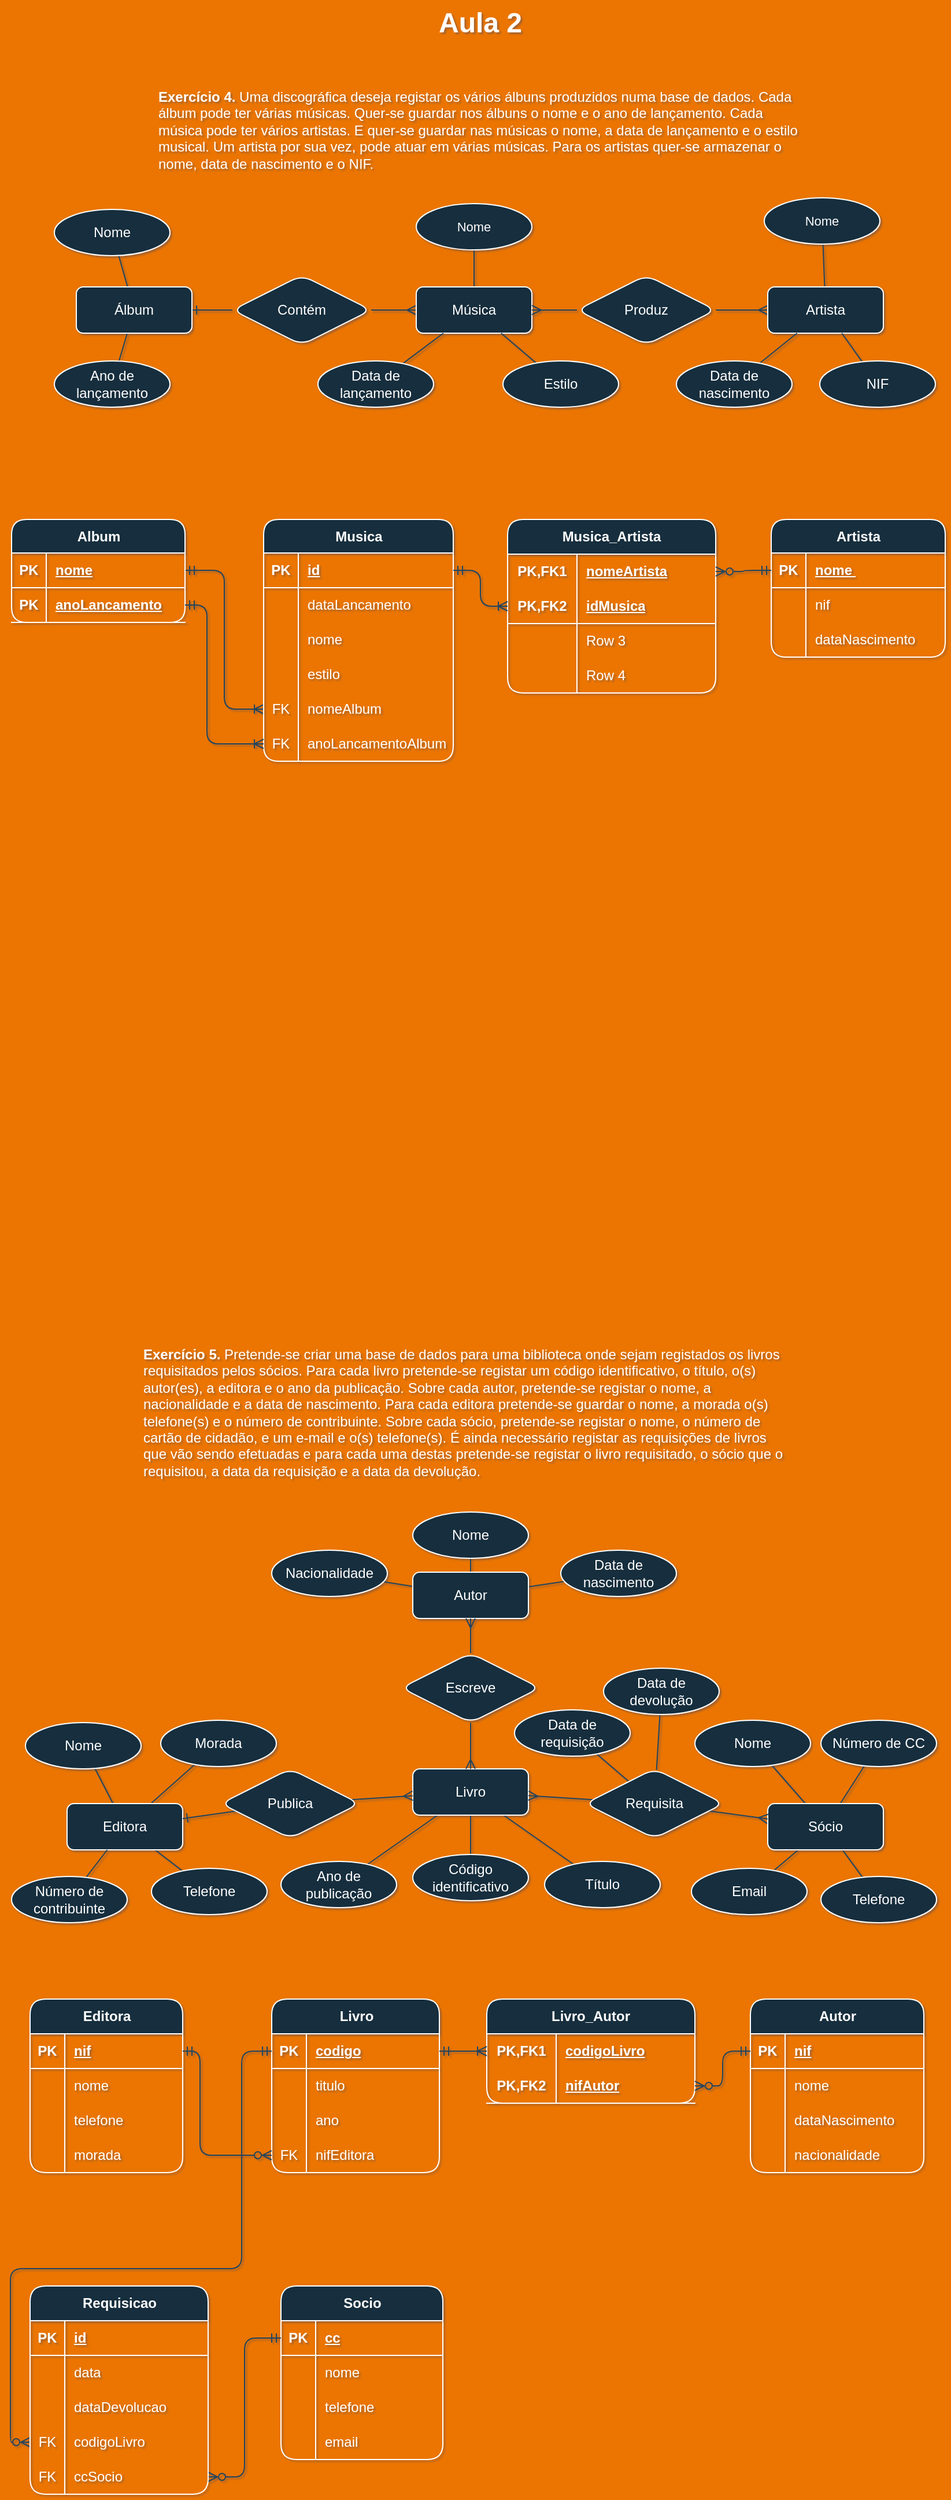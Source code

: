 <mxfile version="25.0.3">
  <diagram name="Página-1" id="gd9d2AnNB7uo0f3iFHCj">
    <mxGraphModel dx="875" dy="464" grid="0" gridSize="10" guides="1" tooltips="1" connect="1" arrows="1" fold="1" page="1" pageScale="1" pageWidth="827" pageHeight="1169" background="#EB7500" math="0" shadow="1">
      <root>
        <mxCell id="0" />
        <mxCell id="1" parent="0" />
        <mxCell id="FtQpUm1nTIvt6SHMDVfI-1" value="Aula 2" style="text;strokeColor=none;fillColor=none;html=1;fontSize=24;fontStyle=1;verticalAlign=middle;align=center;labelBackgroundColor=none;fontColor=#FFFFFF;rounded=1;" parent="1" vertex="1">
          <mxGeometry x="364" y="30" width="100" height="40" as="geometry" />
        </mxCell>
        <mxCell id="FtQpUm1nTIvt6SHMDVfI-6" style="edgeStyle=orthogonalEdgeStyle;rounded=1;orthogonalLoop=1;jettySize=auto;html=1;strokeColor=#23445D;endArrow=none;endFill=0;startArrow=ERone;startFill=0;labelBackgroundColor=none;fontColor=default;" parent="1" source="FtQpUm1nTIvt6SHMDVfI-2" target="FtQpUm1nTIvt6SHMDVfI-4" edge="1">
          <mxGeometry relative="1" as="geometry" />
        </mxCell>
        <mxCell id="FtQpUm1nTIvt6SHMDVfI-15" style="rounded=1;orthogonalLoop=1;jettySize=auto;html=1;strokeColor=#23445D;endArrow=none;endFill=0;labelBackgroundColor=none;fontColor=default;" parent="1" source="FtQpUm1nTIvt6SHMDVfI-2" target="FtQpUm1nTIvt6SHMDVfI-14" edge="1">
          <mxGeometry relative="1" as="geometry" />
        </mxCell>
        <mxCell id="FtQpUm1nTIvt6SHMDVfI-16" style="rounded=1;orthogonalLoop=1;jettySize=auto;html=1;strokeColor=#23445D;endArrow=none;endFill=0;labelBackgroundColor=none;fontColor=default;" parent="1" source="FtQpUm1nTIvt6SHMDVfI-2" target="FtQpUm1nTIvt6SHMDVfI-13" edge="1">
          <mxGeometry relative="1" as="geometry" />
        </mxCell>
        <mxCell id="FtQpUm1nTIvt6SHMDVfI-2" value="Álbum" style="whiteSpace=wrap;html=1;align=center;labelBackgroundColor=none;fillColor=#182E3E;strokeColor=#FFFFFF;fontColor=#FFFFFF;rounded=1;" parent="1" vertex="1">
          <mxGeometry x="65" y="278" width="100" height="40" as="geometry" />
        </mxCell>
        <mxCell id="FtQpUm1nTIvt6SHMDVfI-3" value="&lt;span data-teams=&quot;true&quot;&gt;&lt;p&gt;&lt;strong&gt;Exercício 4.&lt;/strong&gt; Uma discográfica deseja registar os vários álbuns produzidos numa base de dados. Cada álbum pode ter várias músicas. Quer-se guardar nos álbuns o nome e o ano de lançamento. Cada música pode ter vários artistas. E quer-se guardar nas músicas o nome, a data de lançamento e o estilo musical. Um artista por sua vez, pode atuar em várias músicas. Para os artistas quer-se armazenar o nome, data de nascimento e o NIF.&lt;/p&gt;&lt;p&gt;&lt;/p&gt;&lt;/span&gt;" style="text;whiteSpace=wrap;html=1;fontColor=#FFFFFF;textShadow=0;labelBackgroundColor=none;rounded=1;" parent="1" vertex="1">
          <mxGeometry x="134" y="88" width="560" height="120" as="geometry" />
        </mxCell>
        <mxCell id="FtQpUm1nTIvt6SHMDVfI-8" style="edgeStyle=orthogonalEdgeStyle;rounded=1;orthogonalLoop=1;jettySize=auto;html=1;strokeColor=#23445D;endArrow=ERmany;endFill=0;labelBackgroundColor=none;fontColor=default;" parent="1" source="FtQpUm1nTIvt6SHMDVfI-4" target="FtQpUm1nTIvt6SHMDVfI-5" edge="1">
          <mxGeometry relative="1" as="geometry" />
        </mxCell>
        <mxCell id="FtQpUm1nTIvt6SHMDVfI-4" value="Contém" style="shape=rhombus;perimeter=rhombusPerimeter;whiteSpace=wrap;html=1;align=center;strokeColor=#FFFFFF;fontColor=#FFFFFF;fillColor=#182E3E;labelBackgroundColor=none;rounded=1;" parent="1" vertex="1">
          <mxGeometry x="200" y="268" width="120" height="60" as="geometry" />
        </mxCell>
        <mxCell id="FtQpUm1nTIvt6SHMDVfI-18" style="edgeStyle=none;shape=connector;rounded=1;orthogonalLoop=1;jettySize=auto;html=1;strokeColor=#23445D;align=center;verticalAlign=middle;fontFamily=Helvetica;fontSize=11;fontColor=default;labelBackgroundColor=none;endArrow=none;endFill=0;" parent="1" source="FtQpUm1nTIvt6SHMDVfI-5" target="FtQpUm1nTIvt6SHMDVfI-17" edge="1">
          <mxGeometry relative="1" as="geometry" />
        </mxCell>
        <mxCell id="FtQpUm1nTIvt6SHMDVfI-5" value="Música" style="whiteSpace=wrap;html=1;align=center;strokeColor=#FFFFFF;fontColor=#FFFFFF;fillColor=#182E3E;labelBackgroundColor=none;rounded=1;" parent="1" vertex="1">
          <mxGeometry x="359" y="278" width="100" height="40" as="geometry" />
        </mxCell>
        <mxCell id="FtQpUm1nTIvt6SHMDVfI-10" style="edgeStyle=orthogonalEdgeStyle;rounded=1;orthogonalLoop=1;jettySize=auto;html=1;strokeColor=#23445D;endArrow=ERmany;endFill=0;labelBackgroundColor=none;fontColor=default;" parent="1" source="FtQpUm1nTIvt6SHMDVfI-9" target="FtQpUm1nTIvt6SHMDVfI-5" edge="1">
          <mxGeometry relative="1" as="geometry" />
        </mxCell>
        <mxCell id="FtQpUm1nTIvt6SHMDVfI-12" style="edgeStyle=orthogonalEdgeStyle;rounded=1;orthogonalLoop=1;jettySize=auto;html=1;strokeColor=#23445D;endArrow=ERmany;endFill=0;labelBackgroundColor=none;fontColor=default;" parent="1" source="FtQpUm1nTIvt6SHMDVfI-9" target="FtQpUm1nTIvt6SHMDVfI-11" edge="1">
          <mxGeometry relative="1" as="geometry" />
        </mxCell>
        <mxCell id="FtQpUm1nTIvt6SHMDVfI-9" value="Produz" style="shape=rhombus;perimeter=rhombusPerimeter;whiteSpace=wrap;html=1;align=center;strokeColor=#FFFFFF;fontColor=#FFFFFF;fillColor=#182E3E;labelBackgroundColor=none;rounded=1;" parent="1" vertex="1">
          <mxGeometry x="498" y="268" width="120" height="60" as="geometry" />
        </mxCell>
        <mxCell id="FtQpUm1nTIvt6SHMDVfI-27" style="rounded=1;orthogonalLoop=1;jettySize=auto;html=1;strokeColor=#23445D;endArrow=none;endFill=0;labelBackgroundColor=none;fontColor=default;" parent="1" source="FtQpUm1nTIvt6SHMDVfI-11" target="FtQpUm1nTIvt6SHMDVfI-26" edge="1">
          <mxGeometry relative="1" as="geometry" />
        </mxCell>
        <mxCell id="FtQpUm1nTIvt6SHMDVfI-11" value="Artista" style="whiteSpace=wrap;html=1;align=center;strokeColor=#FFFFFF;fontColor=#FFFFFF;fillColor=#182E3E;labelBackgroundColor=none;rounded=1;" parent="1" vertex="1">
          <mxGeometry x="663" y="278" width="100" height="40" as="geometry" />
        </mxCell>
        <mxCell id="FtQpUm1nTIvt6SHMDVfI-13" value="Nome" style="ellipse;whiteSpace=wrap;html=1;align=center;strokeColor=#FFFFFF;fontColor=#FFFFFF;fillColor=#182E3E;labelBackgroundColor=none;rounded=1;" parent="1" vertex="1">
          <mxGeometry x="46" y="211" width="100" height="40" as="geometry" />
        </mxCell>
        <mxCell id="FtQpUm1nTIvt6SHMDVfI-14" value="Ano de lançamento" style="ellipse;whiteSpace=wrap;html=1;align=center;strokeColor=#FFFFFF;fontColor=#FFFFFF;fillColor=#182E3E;labelBackgroundColor=none;rounded=1;" parent="1" vertex="1">
          <mxGeometry x="46" y="342" width="100" height="40" as="geometry" />
        </mxCell>
        <mxCell id="FtQpUm1nTIvt6SHMDVfI-17" value="Nome" style="ellipse;whiteSpace=wrap;html=1;align=center;strokeColor=#FFFFFF;fontFamily=Helvetica;fontSize=11;fontColor=#FFFFFF;labelBackgroundColor=none;fillColor=#182E3E;rounded=1;" parent="1" vertex="1">
          <mxGeometry x="359" y="206" width="100" height="40" as="geometry" />
        </mxCell>
        <mxCell id="FtQpUm1nTIvt6SHMDVfI-21" style="edgeStyle=none;shape=connector;rounded=1;orthogonalLoop=1;jettySize=auto;html=1;strokeColor=#23445D;align=center;verticalAlign=middle;fontFamily=Helvetica;fontSize=11;fontColor=default;labelBackgroundColor=none;endArrow=none;endFill=0;" parent="1" source="FtQpUm1nTIvt6SHMDVfI-19" target="FtQpUm1nTIvt6SHMDVfI-5" edge="1">
          <mxGeometry relative="1" as="geometry" />
        </mxCell>
        <mxCell id="FtQpUm1nTIvt6SHMDVfI-19" value="Estilo" style="ellipse;whiteSpace=wrap;html=1;align=center;strokeColor=#FFFFFF;fontColor=#FFFFFF;fillColor=#182E3E;labelBackgroundColor=none;rounded=1;" parent="1" vertex="1">
          <mxGeometry x="434" y="342" width="100" height="40" as="geometry" />
        </mxCell>
        <mxCell id="FtQpUm1nTIvt6SHMDVfI-22" style="edgeStyle=none;shape=connector;rounded=1;orthogonalLoop=1;jettySize=auto;html=1;strokeColor=#23445D;align=center;verticalAlign=middle;fontFamily=Helvetica;fontSize=11;fontColor=default;labelBackgroundColor=none;endArrow=none;endFill=0;" parent="1" source="FtQpUm1nTIvt6SHMDVfI-20" target="FtQpUm1nTIvt6SHMDVfI-5" edge="1">
          <mxGeometry relative="1" as="geometry" />
        </mxCell>
        <mxCell id="FtQpUm1nTIvt6SHMDVfI-20" value="Data de lançamento" style="ellipse;whiteSpace=wrap;html=1;align=center;strokeColor=#FFFFFF;fontColor=#FFFFFF;fillColor=#182E3E;labelBackgroundColor=none;rounded=1;" parent="1" vertex="1">
          <mxGeometry x="274" y="342" width="100" height="40" as="geometry" />
        </mxCell>
        <mxCell id="FtQpUm1nTIvt6SHMDVfI-29" style="edgeStyle=none;shape=connector;rounded=1;orthogonalLoop=1;jettySize=auto;html=1;strokeColor=#23445D;align=center;verticalAlign=middle;fontFamily=Helvetica;fontSize=11;fontColor=default;labelBackgroundColor=none;endArrow=none;endFill=0;" parent="1" source="FtQpUm1nTIvt6SHMDVfI-23" target="FtQpUm1nTIvt6SHMDVfI-11" edge="1">
          <mxGeometry relative="1" as="geometry" />
        </mxCell>
        <mxCell id="FtQpUm1nTIvt6SHMDVfI-23" value="NIF" style="ellipse;whiteSpace=wrap;html=1;align=center;strokeColor=#FFFFFF;fontColor=#FFFFFF;fillColor=#182E3E;labelBackgroundColor=none;rounded=1;" parent="1" vertex="1">
          <mxGeometry x="708" y="342" width="100" height="40" as="geometry" />
        </mxCell>
        <mxCell id="FtQpUm1nTIvt6SHMDVfI-28" style="edgeStyle=none;shape=connector;rounded=1;orthogonalLoop=1;jettySize=auto;html=1;strokeColor=#23445D;align=center;verticalAlign=middle;fontFamily=Helvetica;fontSize=11;fontColor=default;labelBackgroundColor=none;endArrow=none;endFill=0;" parent="1" source="FtQpUm1nTIvt6SHMDVfI-25" target="FtQpUm1nTIvt6SHMDVfI-11" edge="1">
          <mxGeometry relative="1" as="geometry" />
        </mxCell>
        <mxCell id="FtQpUm1nTIvt6SHMDVfI-25" value="Data de nascimento" style="ellipse;whiteSpace=wrap;html=1;align=center;strokeColor=#FFFFFF;fontColor=#FFFFFF;fillColor=#182E3E;labelBackgroundColor=none;rounded=1;" parent="1" vertex="1">
          <mxGeometry x="584" y="342" width="100" height="40" as="geometry" />
        </mxCell>
        <mxCell id="FtQpUm1nTIvt6SHMDVfI-26" value="Nome" style="ellipse;whiteSpace=wrap;html=1;align=center;strokeColor=#FFFFFF;fontFamily=Helvetica;fontSize=11;fontColor=#FFFFFF;labelBackgroundColor=none;fillColor=#182E3E;rounded=1;" parent="1" vertex="1">
          <mxGeometry x="660" y="201" width="100" height="40" as="geometry" />
        </mxCell>
        <mxCell id="FtQpUm1nTIvt6SHMDVfI-33" value="&lt;span data-teams=&quot;true&quot;&gt;&lt;p&gt;&lt;span data-teams=&quot;true&quot;&gt;&lt;strong&gt;Exercício 5.&lt;/strong&gt; Pretende-se criar uma base de dados para uma biblioteca onde sejam registados os livros requisitados pelos sócios. Para cada livro pretende-se registar um código identificativo, o título, o(s) autor(es), a editora e o ano da publicação. Sobre cada autor, pretende-se registar o nome, a nacionalidade e a data de nascimento. Para cada editora pretende-se guardar o nome, a morada o(s) telefone(s) e o número de contribuinte. Sobre cada sócio, pretende-se registar o nome, o número de cartão de cidadão, e um e-mail e o(s) telefone(s). É ainda necessário registar as requisições de livros que vão sendo efetuadas e para cada uma destas pretende-se registar o livro requisitado, o sócio que o requisitou, a data da requisição e a data da devolução.&lt;/span&gt;&lt;/p&gt;&lt;p&gt;&lt;/p&gt;&lt;/span&gt;" style="text;whiteSpace=wrap;html=1;fontColor=#FFFFFF;textShadow=0;labelBackgroundColor=none;rounded=1;" parent="1" vertex="1">
          <mxGeometry x="121" y="1175" width="560" height="120" as="geometry" />
        </mxCell>
        <mxCell id="FtQpUm1nTIvt6SHMDVfI-57" style="edgeStyle=none;shape=connector;rounded=1;orthogonalLoop=1;jettySize=auto;html=1;strokeColor=#23445D;align=center;verticalAlign=middle;fontFamily=Helvetica;fontSize=11;fontColor=default;labelBackgroundColor=none;endArrow=none;endFill=0;" parent="1" source="FtQpUm1nTIvt6SHMDVfI-35" target="FtQpUm1nTIvt6SHMDVfI-56" edge="1">
          <mxGeometry relative="1" as="geometry" />
        </mxCell>
        <mxCell id="FtQpUm1nTIvt6SHMDVfI-58" style="edgeStyle=none;shape=connector;rounded=1;orthogonalLoop=1;jettySize=auto;html=1;strokeColor=#23445D;align=center;verticalAlign=middle;fontFamily=Helvetica;fontSize=11;fontColor=default;labelBackgroundColor=none;endArrow=none;endFill=0;" parent="1" source="FtQpUm1nTIvt6SHMDVfI-35" target="FtQpUm1nTIvt6SHMDVfI-54" edge="1">
          <mxGeometry relative="1" as="geometry" />
        </mxCell>
        <mxCell id="FtQpUm1nTIvt6SHMDVfI-59" style="edgeStyle=none;shape=connector;rounded=1;orthogonalLoop=1;jettySize=auto;html=1;strokeColor=#23445D;align=center;verticalAlign=middle;fontFamily=Helvetica;fontSize=11;fontColor=default;labelBackgroundColor=none;endArrow=none;endFill=0;" parent="1" source="FtQpUm1nTIvt6SHMDVfI-35" target="FtQpUm1nTIvt6SHMDVfI-55" edge="1">
          <mxGeometry relative="1" as="geometry" />
        </mxCell>
        <mxCell id="FtQpUm1nTIvt6SHMDVfI-35" value="Livro" style="whiteSpace=wrap;html=1;align=center;strokeColor=#FFFFFF;fontColor=#FFFFFF;fillColor=#182E3E;labelBackgroundColor=none;rounded=1;" parent="1" vertex="1">
          <mxGeometry x="356" y="1559" width="100" height="40" as="geometry" />
        </mxCell>
        <mxCell id="FtQpUm1nTIvt6SHMDVfI-78" style="edgeStyle=none;shape=connector;rounded=1;orthogonalLoop=1;jettySize=auto;html=1;strokeColor=#23445D;align=center;verticalAlign=middle;fontFamily=Helvetica;fontSize=11;fontColor=default;labelBackgroundColor=none;endArrow=none;endFill=0;" parent="1" source="FtQpUm1nTIvt6SHMDVfI-37" target="FtQpUm1nTIvt6SHMDVfI-75" edge="1">
          <mxGeometry relative="1" as="geometry" />
        </mxCell>
        <mxCell id="FtQpUm1nTIvt6SHMDVfI-79" style="edgeStyle=none;shape=connector;rounded=1;orthogonalLoop=1;jettySize=auto;html=1;strokeColor=#23445D;align=center;verticalAlign=middle;fontFamily=Helvetica;fontSize=11;fontColor=default;labelBackgroundColor=none;endArrow=none;endFill=0;" parent="1" source="FtQpUm1nTIvt6SHMDVfI-37" target="FtQpUm1nTIvt6SHMDVfI-76" edge="1">
          <mxGeometry relative="1" as="geometry" />
        </mxCell>
        <mxCell id="FtQpUm1nTIvt6SHMDVfI-80" style="edgeStyle=none;shape=connector;rounded=1;orthogonalLoop=1;jettySize=auto;html=1;strokeColor=#23445D;align=center;verticalAlign=middle;fontFamily=Helvetica;fontSize=11;fontColor=default;labelBackgroundColor=none;endArrow=none;endFill=0;" parent="1" source="FtQpUm1nTIvt6SHMDVfI-37" target="FtQpUm1nTIvt6SHMDVfI-74" edge="1">
          <mxGeometry relative="1" as="geometry" />
        </mxCell>
        <mxCell id="FtQpUm1nTIvt6SHMDVfI-81" style="edgeStyle=none;shape=connector;rounded=1;orthogonalLoop=1;jettySize=auto;html=1;strokeColor=#23445D;align=center;verticalAlign=middle;fontFamily=Helvetica;fontSize=11;fontColor=default;labelBackgroundColor=none;endArrow=none;endFill=0;" parent="1" source="FtQpUm1nTIvt6SHMDVfI-37" target="FtQpUm1nTIvt6SHMDVfI-77" edge="1">
          <mxGeometry relative="1" as="geometry" />
        </mxCell>
        <mxCell id="FtQpUm1nTIvt6SHMDVfI-37" value="Sócio" style="whiteSpace=wrap;html=1;align=center;strokeColor=#FFFFFF;fontColor=#FFFFFF;fillColor=#182E3E;labelBackgroundColor=none;rounded=1;" parent="1" vertex="1">
          <mxGeometry x="663" y="1589" width="100" height="40" as="geometry" />
        </mxCell>
        <mxCell id="FtQpUm1nTIvt6SHMDVfI-63" style="edgeStyle=none;shape=connector;rounded=1;orthogonalLoop=1;jettySize=auto;html=1;strokeColor=#23445D;align=center;verticalAlign=middle;fontFamily=Helvetica;fontSize=11;fontColor=default;labelBackgroundColor=none;endArrow=none;endFill=0;" parent="1" source="FtQpUm1nTIvt6SHMDVfI-38" target="FtQpUm1nTIvt6SHMDVfI-60" edge="1">
          <mxGeometry relative="1" as="geometry" />
        </mxCell>
        <mxCell id="FtQpUm1nTIvt6SHMDVfI-64" style="edgeStyle=none;shape=connector;rounded=1;orthogonalLoop=1;jettySize=auto;html=1;strokeColor=#23445D;align=center;verticalAlign=middle;fontFamily=Helvetica;fontSize=11;fontColor=default;labelBackgroundColor=none;endArrow=none;endFill=0;" parent="1" source="FtQpUm1nTIvt6SHMDVfI-38" target="FtQpUm1nTIvt6SHMDVfI-61" edge="1">
          <mxGeometry relative="1" as="geometry">
            <mxPoint x="542.833" y="1360.333" as="targetPoint" />
          </mxGeometry>
        </mxCell>
        <mxCell id="FtQpUm1nTIvt6SHMDVfI-65" style="edgeStyle=none;shape=connector;rounded=1;orthogonalLoop=1;jettySize=auto;html=1;strokeColor=#23445D;align=center;verticalAlign=middle;fontFamily=Helvetica;fontSize=11;fontColor=default;labelBackgroundColor=none;endArrow=none;endFill=0;" parent="1" source="FtQpUm1nTIvt6SHMDVfI-38" target="FtQpUm1nTIvt6SHMDVfI-62" edge="1">
          <mxGeometry relative="1" as="geometry" />
        </mxCell>
        <mxCell id="FtQpUm1nTIvt6SHMDVfI-38" value="Autor" style="whiteSpace=wrap;html=1;align=center;strokeColor=#FFFFFF;fontColor=#FFFFFF;fillColor=#182E3E;labelBackgroundColor=none;rounded=1;" parent="1" vertex="1">
          <mxGeometry x="356" y="1389" width="100" height="40" as="geometry" />
        </mxCell>
        <mxCell id="FtQpUm1nTIvt6SHMDVfI-71" style="edgeStyle=none;shape=connector;rounded=1;orthogonalLoop=1;jettySize=auto;html=1;strokeColor=#23445D;align=center;verticalAlign=middle;fontFamily=Helvetica;fontSize=11;fontColor=default;labelBackgroundColor=none;endArrow=none;endFill=0;" parent="1" source="FtQpUm1nTIvt6SHMDVfI-39" target="FtQpUm1nTIvt6SHMDVfI-66" edge="1">
          <mxGeometry relative="1" as="geometry" />
        </mxCell>
        <mxCell id="FtQpUm1nTIvt6SHMDVfI-72" style="edgeStyle=none;shape=connector;rounded=1;orthogonalLoop=1;jettySize=auto;html=1;strokeColor=#23445D;align=center;verticalAlign=middle;fontFamily=Helvetica;fontSize=11;fontColor=default;labelBackgroundColor=none;endArrow=none;endFill=0;" parent="1" source="FtQpUm1nTIvt6SHMDVfI-39" target="FtQpUm1nTIvt6SHMDVfI-68" edge="1">
          <mxGeometry relative="1" as="geometry" />
        </mxCell>
        <mxCell id="FtQpUm1nTIvt6SHMDVfI-73" style="edgeStyle=none;shape=connector;rounded=1;orthogonalLoop=1;jettySize=auto;html=1;strokeColor=#23445D;align=center;verticalAlign=middle;fontFamily=Helvetica;fontSize=11;fontColor=default;labelBackgroundColor=none;endArrow=none;endFill=0;" parent="1" source="FtQpUm1nTIvt6SHMDVfI-39" target="FtQpUm1nTIvt6SHMDVfI-69" edge="1">
          <mxGeometry relative="1" as="geometry" />
        </mxCell>
        <mxCell id="FtQpUm1nTIvt6SHMDVfI-39" value="Editora" style="whiteSpace=wrap;html=1;align=center;strokeColor=#FFFFFF;fontColor=#FFFFFF;fillColor=#182E3E;labelBackgroundColor=none;rounded=1;" parent="1" vertex="1">
          <mxGeometry x="57" y="1589" width="100" height="40" as="geometry" />
        </mxCell>
        <mxCell id="FtQpUm1nTIvt6SHMDVfI-52" style="edgeStyle=none;shape=connector;rounded=1;orthogonalLoop=1;jettySize=auto;html=1;strokeColor=#23445D;align=center;verticalAlign=middle;fontFamily=Helvetica;fontSize=11;fontColor=default;labelBackgroundColor=none;endArrow=ERmany;endFill=0;" parent="1" source="FtQpUm1nTIvt6SHMDVfI-44" target="FtQpUm1nTIvt6SHMDVfI-35" edge="1">
          <mxGeometry relative="1" as="geometry" />
        </mxCell>
        <mxCell id="FtQpUm1nTIvt6SHMDVfI-53" style="edgeStyle=none;shape=connector;rounded=1;orthogonalLoop=1;jettySize=auto;html=1;strokeColor=#23445D;align=center;verticalAlign=middle;fontFamily=Helvetica;fontSize=11;fontColor=default;labelBackgroundColor=none;endArrow=ERone;endFill=0;" parent="1" source="FtQpUm1nTIvt6SHMDVfI-44" target="FtQpUm1nTIvt6SHMDVfI-39" edge="1">
          <mxGeometry relative="1" as="geometry" />
        </mxCell>
        <mxCell id="FtQpUm1nTIvt6SHMDVfI-44" value="Publica" style="shape=rhombus;perimeter=rhombusPerimeter;whiteSpace=wrap;html=1;align=center;strokeColor=#FFFFFF;fontColor=#FFFFFF;fillColor=#182E3E;labelBackgroundColor=none;rounded=1;" parent="1" vertex="1">
          <mxGeometry x="190" y="1559" width="120" height="60" as="geometry" />
        </mxCell>
        <mxCell id="FtQpUm1nTIvt6SHMDVfI-49" style="edgeStyle=none;shape=connector;rounded=1;orthogonalLoop=1;jettySize=auto;html=1;strokeColor=#23445D;align=center;verticalAlign=middle;fontFamily=Helvetica;fontSize=11;fontColor=default;labelBackgroundColor=none;endArrow=ERmany;endFill=0;" parent="1" source="FtQpUm1nTIvt6SHMDVfI-45" target="FtQpUm1nTIvt6SHMDVfI-37" edge="1">
          <mxGeometry relative="1" as="geometry" />
        </mxCell>
        <mxCell id="FtQpUm1nTIvt6SHMDVfI-50" style="edgeStyle=none;shape=connector;rounded=1;orthogonalLoop=1;jettySize=auto;html=1;strokeColor=#23445D;align=center;verticalAlign=middle;fontFamily=Helvetica;fontSize=11;fontColor=default;labelBackgroundColor=none;endArrow=ERmany;endFill=0;" parent="1" source="FtQpUm1nTIvt6SHMDVfI-45" target="FtQpUm1nTIvt6SHMDVfI-35" edge="1">
          <mxGeometry relative="1" as="geometry" />
        </mxCell>
        <mxCell id="FtQpUm1nTIvt6SHMDVfI-85" style="edgeStyle=none;shape=connector;rounded=1;orthogonalLoop=1;jettySize=auto;html=1;strokeColor=#23445D;align=center;verticalAlign=middle;fontFamily=Helvetica;fontSize=11;fontColor=default;labelBackgroundColor=none;endArrow=none;endFill=0;" parent="1" source="FtQpUm1nTIvt6SHMDVfI-45" target="FtQpUm1nTIvt6SHMDVfI-82" edge="1">
          <mxGeometry relative="1" as="geometry" />
        </mxCell>
        <mxCell id="FtQpUm1nTIvt6SHMDVfI-86" style="edgeStyle=none;shape=connector;rounded=1;orthogonalLoop=1;jettySize=auto;html=1;strokeColor=#23445D;align=center;verticalAlign=middle;fontFamily=Helvetica;fontSize=11;fontColor=default;labelBackgroundColor=none;endArrow=none;endFill=0;" parent="1" source="FtQpUm1nTIvt6SHMDVfI-45" target="FtQpUm1nTIvt6SHMDVfI-83" edge="1">
          <mxGeometry relative="1" as="geometry" />
        </mxCell>
        <mxCell id="FtQpUm1nTIvt6SHMDVfI-45" value="Requisita" style="shape=rhombus;perimeter=rhombusPerimeter;whiteSpace=wrap;html=1;align=center;strokeColor=#FFFFFF;fontColor=#FFFFFF;fillColor=#182E3E;labelBackgroundColor=none;rounded=1;" parent="1" vertex="1">
          <mxGeometry x="505" y="1559" width="120" height="60" as="geometry" />
        </mxCell>
        <mxCell id="FtQpUm1nTIvt6SHMDVfI-47" style="edgeStyle=none;shape=connector;rounded=1;orthogonalLoop=1;jettySize=auto;html=1;strokeColor=#23445D;align=center;verticalAlign=middle;fontFamily=Helvetica;fontSize=11;fontColor=default;labelBackgroundColor=none;endArrow=ERmany;endFill=0;startArrow=none;startFill=0;" parent="1" source="FtQpUm1nTIvt6SHMDVfI-46" target="FtQpUm1nTIvt6SHMDVfI-38" edge="1">
          <mxGeometry relative="1" as="geometry" />
        </mxCell>
        <mxCell id="FtQpUm1nTIvt6SHMDVfI-48" style="edgeStyle=none;shape=connector;rounded=1;orthogonalLoop=1;jettySize=auto;html=1;strokeColor=#23445D;align=center;verticalAlign=middle;fontFamily=Helvetica;fontSize=11;fontColor=default;labelBackgroundColor=none;endArrow=ERmany;endFill=0;" parent="1" source="FtQpUm1nTIvt6SHMDVfI-46" target="FtQpUm1nTIvt6SHMDVfI-35" edge="1">
          <mxGeometry relative="1" as="geometry" />
        </mxCell>
        <mxCell id="FtQpUm1nTIvt6SHMDVfI-46" value="Escreve" style="shape=rhombus;perimeter=rhombusPerimeter;whiteSpace=wrap;html=1;align=center;strokeColor=#FFFFFF;fontColor=#FFFFFF;fillColor=#182E3E;labelBackgroundColor=none;rounded=1;" parent="1" vertex="1">
          <mxGeometry x="346" y="1459" width="120" height="60" as="geometry" />
        </mxCell>
        <mxCell id="FtQpUm1nTIvt6SHMDVfI-54" value="Título" style="ellipse;whiteSpace=wrap;html=1;align=center;strokeColor=#FFFFFF;fontColor=#FFFFFF;fillColor=#182E3E;labelBackgroundColor=none;rounded=1;" parent="1" vertex="1">
          <mxGeometry x="470" y="1639" width="100" height="40" as="geometry" />
        </mxCell>
        <mxCell id="FtQpUm1nTIvt6SHMDVfI-55" value="Ano de publicação" style="ellipse;whiteSpace=wrap;html=1;align=center;strokeColor=#FFFFFF;fontColor=#FFFFFF;fillColor=#182E3E;labelBackgroundColor=none;rounded=1;" parent="1" vertex="1">
          <mxGeometry x="242" y="1639" width="100" height="40" as="geometry" />
        </mxCell>
        <mxCell id="FtQpUm1nTIvt6SHMDVfI-56" value="Código identificativo" style="ellipse;whiteSpace=wrap;html=1;align=center;strokeColor=#FFFFFF;fontColor=#FFFFFF;fillColor=#182E3E;labelBackgroundColor=none;rounded=1;" parent="1" vertex="1">
          <mxGeometry x="356" y="1633" width="100" height="40" as="geometry" />
        </mxCell>
        <mxCell id="FtQpUm1nTIvt6SHMDVfI-60" value="Data de nascimento" style="ellipse;whiteSpace=wrap;html=1;align=center;strokeColor=#FFFFFF;fontColor=#FFFFFF;fillColor=#182E3E;labelBackgroundColor=none;rounded=1;" parent="1" vertex="1">
          <mxGeometry x="484" y="1370" width="100" height="40" as="geometry" />
        </mxCell>
        <mxCell id="FtQpUm1nTIvt6SHMDVfI-61" value="Nome" style="ellipse;whiteSpace=wrap;html=1;align=center;strokeColor=#FFFFFF;fontColor=#FFFFFF;fillColor=#182E3E;labelBackgroundColor=none;rounded=1;" parent="1" vertex="1">
          <mxGeometry x="356" y="1337" width="100" height="40" as="geometry" />
        </mxCell>
        <mxCell id="FtQpUm1nTIvt6SHMDVfI-62" value="Nacionalidade" style="ellipse;whiteSpace=wrap;html=1;align=center;strokeColor=#FFFFFF;fontColor=#FFFFFF;fillColor=#182E3E;labelBackgroundColor=none;rounded=1;" parent="1" vertex="1">
          <mxGeometry x="234" y="1370" width="100" height="40" as="geometry" />
        </mxCell>
        <mxCell id="FtQpUm1nTIvt6SHMDVfI-66" value="Telefone" style="ellipse;whiteSpace=wrap;html=1;align=center;strokeColor=#FFFFFF;fontColor=#FFFFFF;fillColor=#182E3E;labelBackgroundColor=none;rounded=1;" parent="1" vertex="1">
          <mxGeometry x="130" y="1645" width="100" height="40" as="geometry" />
        </mxCell>
        <mxCell id="FtQpUm1nTIvt6SHMDVfI-70" style="edgeStyle=none;shape=connector;rounded=1;orthogonalLoop=1;jettySize=auto;html=1;strokeColor=#23445D;align=center;verticalAlign=middle;fontFamily=Helvetica;fontSize=11;fontColor=default;labelBackgroundColor=none;endArrow=none;endFill=0;" parent="1" source="FtQpUm1nTIvt6SHMDVfI-67" target="FtQpUm1nTIvt6SHMDVfI-39" edge="1">
          <mxGeometry relative="1" as="geometry" />
        </mxCell>
        <mxCell id="FtQpUm1nTIvt6SHMDVfI-67" value="Número de contribuinte" style="ellipse;whiteSpace=wrap;html=1;align=center;strokeColor=#FFFFFF;fontColor=#FFFFFF;fillColor=#182E3E;labelBackgroundColor=none;rounded=1;" parent="1" vertex="1">
          <mxGeometry x="9" y="1652" width="100" height="40" as="geometry" />
        </mxCell>
        <mxCell id="FtQpUm1nTIvt6SHMDVfI-68" value="Nome" style="ellipse;whiteSpace=wrap;html=1;align=center;strokeColor=#FFFFFF;fontColor=#FFFFFF;fillColor=#182E3E;labelBackgroundColor=none;rounded=1;" parent="1" vertex="1">
          <mxGeometry x="21" y="1519" width="100" height="40" as="geometry" />
        </mxCell>
        <mxCell id="FtQpUm1nTIvt6SHMDVfI-69" value="Morada" style="ellipse;whiteSpace=wrap;html=1;align=center;strokeColor=#FFFFFF;fontColor=#FFFFFF;fillColor=#182E3E;labelBackgroundColor=none;rounded=1;" parent="1" vertex="1">
          <mxGeometry x="138" y="1517" width="100" height="40" as="geometry" />
        </mxCell>
        <mxCell id="FtQpUm1nTIvt6SHMDVfI-74" value="Telefone" style="ellipse;whiteSpace=wrap;html=1;align=center;strokeColor=#FFFFFF;fontColor=#FFFFFF;fillColor=#182E3E;labelBackgroundColor=none;rounded=1;" parent="1" vertex="1">
          <mxGeometry x="709" y="1652" width="100" height="40" as="geometry" />
        </mxCell>
        <mxCell id="FtQpUm1nTIvt6SHMDVfI-75" value="Email" style="ellipse;whiteSpace=wrap;html=1;align=center;strokeColor=#FFFFFF;fontColor=#FFFFFF;fillColor=#182E3E;labelBackgroundColor=none;rounded=1;" parent="1" vertex="1">
          <mxGeometry x="597" y="1645" width="100" height="40" as="geometry" />
        </mxCell>
        <mxCell id="FtQpUm1nTIvt6SHMDVfI-76" value="Número de CC" style="ellipse;whiteSpace=wrap;html=1;align=center;strokeColor=#FFFFFF;fontColor=#FFFFFF;fillColor=#182E3E;labelBackgroundColor=none;rounded=1;" parent="1" vertex="1">
          <mxGeometry x="709" y="1517" width="100" height="40" as="geometry" />
        </mxCell>
        <mxCell id="FtQpUm1nTIvt6SHMDVfI-77" value="Nome" style="ellipse;whiteSpace=wrap;html=1;align=center;strokeColor=#FFFFFF;fontColor=#FFFFFF;fillColor=#182E3E;labelBackgroundColor=none;rounded=1;" parent="1" vertex="1">
          <mxGeometry x="600" y="1517" width="100" height="40" as="geometry" />
        </mxCell>
        <mxCell id="FtQpUm1nTIvt6SHMDVfI-82" value="Data de devolução" style="ellipse;whiteSpace=wrap;html=1;align=center;strokeColor=#FFFFFF;fontColor=#FFFFFF;fillColor=#182E3E;labelBackgroundColor=none;rounded=1;" parent="1" vertex="1">
          <mxGeometry x="521" y="1472" width="100" height="40" as="geometry" />
        </mxCell>
        <mxCell id="FtQpUm1nTIvt6SHMDVfI-83" value="Data de requisição" style="ellipse;whiteSpace=wrap;html=1;align=center;strokeColor=#FFFFFF;fontColor=#FFFFFF;fillColor=#182E3E;labelBackgroundColor=none;rounded=1;" parent="1" vertex="1">
          <mxGeometry x="444" y="1508" width="100" height="40" as="geometry" />
        </mxCell>
        <mxCell id="WbPClgHaCC0bH7qxjijh-53" style="edgeStyle=orthogonalEdgeStyle;rounded=1;orthogonalLoop=1;jettySize=auto;html=1;entryX=0;entryY=0.5;entryDx=0;entryDy=0;strokeColor=#23445D;exitX=1;exitY=0.5;exitDx=0;exitDy=0;startArrow=ERmandOne;startFill=0;endArrow=ERoneToMany;endFill=0;" parent="1" source="WbPClgHaCC0bH7qxjijh-3" target="WbPClgHaCC0bH7qxjijh-25" edge="1">
          <mxGeometry relative="1" as="geometry" />
        </mxCell>
        <mxCell id="WbPClgHaCC0bH7qxjijh-2" value="Album" style="shape=table;startSize=29;container=1;collapsible=1;childLayout=tableLayout;fixedRows=1;rowLines=0;fontStyle=1;align=center;resizeLast=1;html=1;strokeColor=#FFFFFF;fontColor=#FFFFFF;fillColor=#182E3E;rounded=1;" parent="1" vertex="1">
          <mxGeometry x="9" y="479" width="150" height="89" as="geometry" />
        </mxCell>
        <mxCell id="WbPClgHaCC0bH7qxjijh-3" value="" style="shape=tableRow;horizontal=0;startSize=0;swimlaneHead=0;swimlaneBody=0;fillColor=none;collapsible=0;dropTarget=0;points=[[0,0.5],[1,0.5]];portConstraint=eastwest;top=0;left=0;right=0;bottom=1;strokeColor=#FFFFFF;fontColor=#FFFFFF;rounded=1;" parent="WbPClgHaCC0bH7qxjijh-2" vertex="1">
          <mxGeometry y="29" width="150" height="30" as="geometry" />
        </mxCell>
        <mxCell id="WbPClgHaCC0bH7qxjijh-4" value="PK" style="shape=partialRectangle;connectable=0;fillColor=none;top=0;left=0;bottom=0;right=0;fontStyle=1;overflow=hidden;whiteSpace=wrap;html=1;strokeColor=#FFFFFF;fontColor=#FFFFFF;rounded=1;" parent="WbPClgHaCC0bH7qxjijh-3" vertex="1">
          <mxGeometry width="30" height="30" as="geometry">
            <mxRectangle width="30" height="30" as="alternateBounds" />
          </mxGeometry>
        </mxCell>
        <mxCell id="WbPClgHaCC0bH7qxjijh-5" value="nome" style="shape=partialRectangle;connectable=0;fillColor=none;top=0;left=0;bottom=0;right=0;align=left;spacingLeft=6;fontStyle=5;overflow=hidden;whiteSpace=wrap;html=1;strokeColor=#FFFFFF;fontColor=#FFFFFF;rounded=1;" parent="WbPClgHaCC0bH7qxjijh-3" vertex="1">
          <mxGeometry x="30" width="120" height="30" as="geometry">
            <mxRectangle width="120" height="30" as="alternateBounds" />
          </mxGeometry>
        </mxCell>
        <mxCell id="WbPClgHaCC0bH7qxjijh-31" value="" style="shape=tableRow;horizontal=0;startSize=0;swimlaneHead=0;swimlaneBody=0;fillColor=none;collapsible=0;dropTarget=0;points=[[0,0.5],[1,0.5]];portConstraint=eastwest;top=0;left=0;right=0;bottom=1;strokeColor=#FFFFFF;fontColor=#FFFFFF;rounded=1;" parent="WbPClgHaCC0bH7qxjijh-2" vertex="1">
          <mxGeometry y="59" width="150" height="30" as="geometry" />
        </mxCell>
        <mxCell id="WbPClgHaCC0bH7qxjijh-32" value="PK" style="shape=partialRectangle;connectable=0;fillColor=none;top=0;left=0;bottom=0;right=0;fontStyle=1;overflow=hidden;whiteSpace=wrap;html=1;strokeColor=#FFFFFF;fontColor=#FFFFFF;rounded=1;" parent="WbPClgHaCC0bH7qxjijh-31" vertex="1">
          <mxGeometry width="30" height="30" as="geometry">
            <mxRectangle width="30" height="30" as="alternateBounds" />
          </mxGeometry>
        </mxCell>
        <mxCell id="WbPClgHaCC0bH7qxjijh-33" value="anoLancamento" style="shape=partialRectangle;connectable=0;fillColor=none;top=0;left=0;bottom=0;right=0;align=left;spacingLeft=6;fontStyle=5;overflow=hidden;whiteSpace=wrap;html=1;strokeColor=#FFFFFF;fontColor=#FFFFFF;rounded=1;" parent="WbPClgHaCC0bH7qxjijh-31" vertex="1">
          <mxGeometry x="30" width="120" height="30" as="geometry">
            <mxRectangle width="120" height="30" as="alternateBounds" />
          </mxGeometry>
        </mxCell>
        <mxCell id="WbPClgHaCC0bH7qxjijh-15" value="Musica" style="shape=table;startSize=29;container=1;collapsible=1;childLayout=tableLayout;fixedRows=1;rowLines=0;fontStyle=1;align=center;resizeLast=1;html=1;strokeColor=#FFFFFF;fontColor=#FFFFFF;fillColor=#182E3E;rounded=1;" parent="1" vertex="1">
          <mxGeometry x="227" y="479" width="164" height="209" as="geometry" />
        </mxCell>
        <mxCell id="WbPClgHaCC0bH7qxjijh-16" value="" style="shape=tableRow;horizontal=0;startSize=0;swimlaneHead=0;swimlaneBody=0;fillColor=none;collapsible=0;dropTarget=0;points=[[0,0.5],[1,0.5]];portConstraint=eastwest;top=0;left=0;right=0;bottom=1;strokeColor=#FFFFFF;fontColor=#FFFFFF;rounded=1;" parent="WbPClgHaCC0bH7qxjijh-15" vertex="1">
          <mxGeometry y="29" width="164" height="30" as="geometry" />
        </mxCell>
        <mxCell id="WbPClgHaCC0bH7qxjijh-17" value="PK" style="shape=partialRectangle;connectable=0;fillColor=none;top=0;left=0;bottom=0;right=0;fontStyle=1;overflow=hidden;whiteSpace=wrap;html=1;strokeColor=#FFFFFF;fontColor=#FFFFFF;rounded=1;" parent="WbPClgHaCC0bH7qxjijh-16" vertex="1">
          <mxGeometry width="30" height="30" as="geometry">
            <mxRectangle width="30" height="30" as="alternateBounds" />
          </mxGeometry>
        </mxCell>
        <mxCell id="WbPClgHaCC0bH7qxjijh-18" value="id" style="shape=partialRectangle;connectable=0;fillColor=none;top=0;left=0;bottom=0;right=0;align=left;spacingLeft=6;fontStyle=5;overflow=hidden;whiteSpace=wrap;html=1;strokeColor=#FFFFFF;fontColor=#FFFFFF;rounded=1;" parent="WbPClgHaCC0bH7qxjijh-16" vertex="1">
          <mxGeometry x="30" width="134" height="30" as="geometry">
            <mxRectangle width="134" height="30" as="alternateBounds" />
          </mxGeometry>
        </mxCell>
        <mxCell id="WbPClgHaCC0bH7qxjijh-19" value="" style="shape=tableRow;horizontal=0;startSize=0;swimlaneHead=0;swimlaneBody=0;fillColor=none;collapsible=0;dropTarget=0;points=[[0,0.5],[1,0.5]];portConstraint=eastwest;top=0;left=0;right=0;bottom=0;strokeColor=#FFFFFF;fontColor=#FFFFFF;rounded=1;" parent="WbPClgHaCC0bH7qxjijh-15" vertex="1">
          <mxGeometry y="59" width="164" height="30" as="geometry" />
        </mxCell>
        <mxCell id="WbPClgHaCC0bH7qxjijh-20" value="" style="shape=partialRectangle;connectable=0;fillColor=none;top=0;left=0;bottom=0;right=0;editable=1;overflow=hidden;whiteSpace=wrap;html=1;strokeColor=#FFFFFF;fontColor=#FFFFFF;rounded=1;" parent="WbPClgHaCC0bH7qxjijh-19" vertex="1">
          <mxGeometry width="30" height="30" as="geometry">
            <mxRectangle width="30" height="30" as="alternateBounds" />
          </mxGeometry>
        </mxCell>
        <mxCell id="WbPClgHaCC0bH7qxjijh-21" value="dataLancamento" style="shape=partialRectangle;connectable=0;fillColor=none;top=0;left=0;bottom=0;right=0;align=left;spacingLeft=6;overflow=hidden;whiteSpace=wrap;html=1;strokeColor=#FFFFFF;fontColor=#FFFFFF;rounded=1;" parent="WbPClgHaCC0bH7qxjijh-19" vertex="1">
          <mxGeometry x="30" width="134" height="30" as="geometry">
            <mxRectangle width="134" height="30" as="alternateBounds" />
          </mxGeometry>
        </mxCell>
        <mxCell id="WbPClgHaCC0bH7qxjijh-69" value="" style="shape=tableRow;horizontal=0;startSize=0;swimlaneHead=0;swimlaneBody=0;fillColor=none;collapsible=0;dropTarget=0;points=[[0,0.5],[1,0.5]];portConstraint=eastwest;top=0;left=0;right=0;bottom=0;strokeColor=#FFFFFF;fontColor=#FFFFFF;rounded=1;" parent="WbPClgHaCC0bH7qxjijh-15" vertex="1">
          <mxGeometry y="89" width="164" height="30" as="geometry" />
        </mxCell>
        <mxCell id="WbPClgHaCC0bH7qxjijh-70" value="" style="shape=partialRectangle;connectable=0;fillColor=none;top=0;left=0;bottom=0;right=0;editable=1;overflow=hidden;whiteSpace=wrap;html=1;strokeColor=#FFFFFF;fontColor=#FFFFFF;rounded=1;" parent="WbPClgHaCC0bH7qxjijh-69" vertex="1">
          <mxGeometry width="30" height="30" as="geometry">
            <mxRectangle width="30" height="30" as="alternateBounds" />
          </mxGeometry>
        </mxCell>
        <mxCell id="WbPClgHaCC0bH7qxjijh-71" value="nome" style="shape=partialRectangle;connectable=0;fillColor=none;top=0;left=0;bottom=0;right=0;align=left;spacingLeft=6;overflow=hidden;whiteSpace=wrap;html=1;strokeColor=#FFFFFF;fontColor=#FFFFFF;rounded=1;" parent="WbPClgHaCC0bH7qxjijh-69" vertex="1">
          <mxGeometry x="30" width="134" height="30" as="geometry">
            <mxRectangle width="134" height="30" as="alternateBounds" />
          </mxGeometry>
        </mxCell>
        <mxCell id="WbPClgHaCC0bH7qxjijh-22" value="" style="shape=tableRow;horizontal=0;startSize=0;swimlaneHead=0;swimlaneBody=0;fillColor=none;collapsible=0;dropTarget=0;points=[[0,0.5],[1,0.5]];portConstraint=eastwest;top=0;left=0;right=0;bottom=0;strokeColor=#FFFFFF;fontColor=#FFFFFF;rounded=1;" parent="WbPClgHaCC0bH7qxjijh-15" vertex="1">
          <mxGeometry y="119" width="164" height="30" as="geometry" />
        </mxCell>
        <mxCell id="WbPClgHaCC0bH7qxjijh-23" value="" style="shape=partialRectangle;connectable=0;fillColor=none;top=0;left=0;bottom=0;right=0;editable=1;overflow=hidden;whiteSpace=wrap;html=1;strokeColor=#FFFFFF;fontColor=#FFFFFF;rounded=1;" parent="WbPClgHaCC0bH7qxjijh-22" vertex="1">
          <mxGeometry width="30" height="30" as="geometry">
            <mxRectangle width="30" height="30" as="alternateBounds" />
          </mxGeometry>
        </mxCell>
        <mxCell id="WbPClgHaCC0bH7qxjijh-24" value="estilo" style="shape=partialRectangle;connectable=0;fillColor=none;top=0;left=0;bottom=0;right=0;align=left;spacingLeft=6;overflow=hidden;whiteSpace=wrap;html=1;strokeColor=#FFFFFF;fontColor=#FFFFFF;rounded=1;" parent="WbPClgHaCC0bH7qxjijh-22" vertex="1">
          <mxGeometry x="30" width="134" height="30" as="geometry">
            <mxRectangle width="134" height="30" as="alternateBounds" />
          </mxGeometry>
        </mxCell>
        <mxCell id="WbPClgHaCC0bH7qxjijh-25" value="" style="shape=tableRow;horizontal=0;startSize=0;swimlaneHead=0;swimlaneBody=0;fillColor=none;collapsible=0;dropTarget=0;points=[[0,0.5],[1,0.5]];portConstraint=eastwest;top=0;left=0;right=0;bottom=0;strokeColor=#FFFFFF;fontColor=#FFFFFF;rounded=1;" parent="WbPClgHaCC0bH7qxjijh-15" vertex="1">
          <mxGeometry y="149" width="164" height="30" as="geometry" />
        </mxCell>
        <mxCell id="WbPClgHaCC0bH7qxjijh-26" value="FK" style="shape=partialRectangle;connectable=0;fillColor=none;top=0;left=0;bottom=0;right=0;editable=1;overflow=hidden;whiteSpace=wrap;html=1;strokeColor=#FFFFFF;fontColor=#FFFFFF;rounded=1;" parent="WbPClgHaCC0bH7qxjijh-25" vertex="1">
          <mxGeometry width="30" height="30" as="geometry">
            <mxRectangle width="30" height="30" as="alternateBounds" />
          </mxGeometry>
        </mxCell>
        <mxCell id="WbPClgHaCC0bH7qxjijh-27" value="nomeAlbum" style="shape=partialRectangle;connectable=0;fillColor=none;top=0;left=0;bottom=0;right=0;align=left;spacingLeft=6;overflow=hidden;whiteSpace=wrap;html=1;strokeColor=#FFFFFF;fontColor=#FFFFFF;rounded=1;" parent="WbPClgHaCC0bH7qxjijh-25" vertex="1">
          <mxGeometry x="30" width="134" height="30" as="geometry">
            <mxRectangle width="134" height="30" as="alternateBounds" />
          </mxGeometry>
        </mxCell>
        <mxCell id="WbPClgHaCC0bH7qxjijh-50" value="" style="shape=tableRow;horizontal=0;startSize=0;swimlaneHead=0;swimlaneBody=0;fillColor=none;collapsible=0;dropTarget=0;points=[[0,0.5],[1,0.5]];portConstraint=eastwest;top=0;left=0;right=0;bottom=0;strokeColor=#FFFFFF;fontColor=#FFFFFF;rounded=1;" parent="WbPClgHaCC0bH7qxjijh-15" vertex="1">
          <mxGeometry y="179" width="164" height="30" as="geometry" />
        </mxCell>
        <mxCell id="WbPClgHaCC0bH7qxjijh-51" value="FK" style="shape=partialRectangle;connectable=0;fillColor=none;top=0;left=0;bottom=0;right=0;editable=1;overflow=hidden;whiteSpace=wrap;html=1;strokeColor=#FFFFFF;fontColor=#FFFFFF;rounded=1;" parent="WbPClgHaCC0bH7qxjijh-50" vertex="1">
          <mxGeometry width="30" height="30" as="geometry">
            <mxRectangle width="30" height="30" as="alternateBounds" />
          </mxGeometry>
        </mxCell>
        <mxCell id="WbPClgHaCC0bH7qxjijh-52" value="anoLancamentoAlbum" style="shape=partialRectangle;connectable=0;fillColor=none;top=0;left=0;bottom=0;right=0;align=left;spacingLeft=6;overflow=hidden;whiteSpace=wrap;html=1;strokeColor=#FFFFFF;fontColor=#FFFFFF;rounded=1;" parent="WbPClgHaCC0bH7qxjijh-50" vertex="1">
          <mxGeometry x="30" width="134" height="30" as="geometry">
            <mxRectangle width="134" height="30" as="alternateBounds" />
          </mxGeometry>
        </mxCell>
        <mxCell id="WbPClgHaCC0bH7qxjijh-34" value="Artista" style="shape=table;startSize=29;container=1;collapsible=1;childLayout=tableLayout;fixedRows=1;rowLines=0;fontStyle=1;align=center;resizeLast=1;html=1;strokeColor=#FFFFFF;fontColor=#FFFFFF;fillColor=#182E3E;rounded=1;" parent="1" vertex="1">
          <mxGeometry x="666" y="479" width="150.5" height="119" as="geometry" />
        </mxCell>
        <mxCell id="WbPClgHaCC0bH7qxjijh-35" value="" style="shape=tableRow;horizontal=0;startSize=0;swimlaneHead=0;swimlaneBody=0;fillColor=none;collapsible=0;dropTarget=0;points=[[0,0.5],[1,0.5]];portConstraint=eastwest;top=0;left=0;right=0;bottom=1;strokeColor=#FFFFFF;fontColor=#FFFFFF;rounded=1;" parent="WbPClgHaCC0bH7qxjijh-34" vertex="1">
          <mxGeometry y="29" width="150.5" height="30" as="geometry" />
        </mxCell>
        <mxCell id="WbPClgHaCC0bH7qxjijh-36" value="PK" style="shape=partialRectangle;connectable=0;fillColor=none;top=0;left=0;bottom=0;right=0;fontStyle=1;overflow=hidden;whiteSpace=wrap;html=1;strokeColor=#FFFFFF;fontColor=#FFFFFF;rounded=1;" parent="WbPClgHaCC0bH7qxjijh-35" vertex="1">
          <mxGeometry width="30" height="30" as="geometry">
            <mxRectangle width="30" height="30" as="alternateBounds" />
          </mxGeometry>
        </mxCell>
        <mxCell id="WbPClgHaCC0bH7qxjijh-37" value="nome&amp;nbsp;" style="shape=partialRectangle;connectable=0;fillColor=none;top=0;left=0;bottom=0;right=0;align=left;spacingLeft=6;fontStyle=5;overflow=hidden;whiteSpace=wrap;html=1;strokeColor=#FFFFFF;fontColor=#FFFFFF;rounded=1;" parent="WbPClgHaCC0bH7qxjijh-35" vertex="1">
          <mxGeometry x="30" width="120.5" height="30" as="geometry">
            <mxRectangle width="120.5" height="30" as="alternateBounds" />
          </mxGeometry>
        </mxCell>
        <mxCell id="WbPClgHaCC0bH7qxjijh-41" value="" style="shape=tableRow;horizontal=0;startSize=0;swimlaneHead=0;swimlaneBody=0;fillColor=none;collapsible=0;dropTarget=0;points=[[0,0.5],[1,0.5]];portConstraint=eastwest;top=0;left=0;right=0;bottom=0;strokeColor=#FFFFFF;fontColor=#FFFFFF;rounded=1;" parent="WbPClgHaCC0bH7qxjijh-34" vertex="1">
          <mxGeometry y="59" width="150.5" height="30" as="geometry" />
        </mxCell>
        <mxCell id="WbPClgHaCC0bH7qxjijh-42" value="" style="shape=partialRectangle;connectable=0;fillColor=none;top=0;left=0;bottom=0;right=0;editable=1;overflow=hidden;whiteSpace=wrap;html=1;strokeColor=#FFFFFF;fontColor=#FFFFFF;rounded=1;" parent="WbPClgHaCC0bH7qxjijh-41" vertex="1">
          <mxGeometry width="30" height="30" as="geometry">
            <mxRectangle width="30" height="30" as="alternateBounds" />
          </mxGeometry>
        </mxCell>
        <mxCell id="WbPClgHaCC0bH7qxjijh-43" value="nif" style="shape=partialRectangle;connectable=0;fillColor=none;top=0;left=0;bottom=0;right=0;align=left;spacingLeft=6;overflow=hidden;whiteSpace=wrap;html=1;strokeColor=#FFFFFF;fontColor=#FFFFFF;rounded=1;" parent="WbPClgHaCC0bH7qxjijh-41" vertex="1">
          <mxGeometry x="30" width="120.5" height="30" as="geometry">
            <mxRectangle width="120.5" height="30" as="alternateBounds" />
          </mxGeometry>
        </mxCell>
        <mxCell id="WbPClgHaCC0bH7qxjijh-44" value="" style="shape=tableRow;horizontal=0;startSize=0;swimlaneHead=0;swimlaneBody=0;fillColor=none;collapsible=0;dropTarget=0;points=[[0,0.5],[1,0.5]];portConstraint=eastwest;top=0;left=0;right=0;bottom=0;strokeColor=#FFFFFF;fontColor=#FFFFFF;rounded=1;" parent="WbPClgHaCC0bH7qxjijh-34" vertex="1">
          <mxGeometry y="89" width="150.5" height="30" as="geometry" />
        </mxCell>
        <mxCell id="WbPClgHaCC0bH7qxjijh-45" value="" style="shape=partialRectangle;connectable=0;fillColor=none;top=0;left=0;bottom=0;right=0;editable=1;overflow=hidden;whiteSpace=wrap;html=1;strokeColor=#FFFFFF;fontColor=#FFFFFF;rounded=1;" parent="WbPClgHaCC0bH7qxjijh-44" vertex="1">
          <mxGeometry width="30" height="30" as="geometry">
            <mxRectangle width="30" height="30" as="alternateBounds" />
          </mxGeometry>
        </mxCell>
        <mxCell id="WbPClgHaCC0bH7qxjijh-46" value="dataNascimento" style="shape=partialRectangle;connectable=0;fillColor=none;top=0;left=0;bottom=0;right=0;align=left;spacingLeft=6;overflow=hidden;whiteSpace=wrap;html=1;strokeColor=#FFFFFF;fontColor=#FFFFFF;rounded=1;" parent="WbPClgHaCC0bH7qxjijh-44" vertex="1">
          <mxGeometry x="30" width="120.5" height="30" as="geometry">
            <mxRectangle width="120.5" height="30" as="alternateBounds" />
          </mxGeometry>
        </mxCell>
        <mxCell id="WbPClgHaCC0bH7qxjijh-54" style="edgeStyle=orthogonalEdgeStyle;rounded=1;orthogonalLoop=1;jettySize=auto;html=1;entryX=1;entryY=0.5;entryDx=0;entryDy=0;strokeColor=#23445D;endArrow=ERmandOne;endFill=0;startArrow=ERoneToMany;startFill=0;" parent="1" source="WbPClgHaCC0bH7qxjijh-50" target="WbPClgHaCC0bH7qxjijh-31" edge="1">
          <mxGeometry relative="1" as="geometry">
            <Array as="points">
              <mxPoint x="178" y="673" />
              <mxPoint x="178" y="553" />
            </Array>
          </mxGeometry>
        </mxCell>
        <mxCell id="WbPClgHaCC0bH7qxjijh-56" value="Musica_Artista" style="shape=table;startSize=30;container=1;collapsible=1;childLayout=tableLayout;fixedRows=1;rowLines=0;fontStyle=1;align=center;resizeLast=1;html=1;whiteSpace=wrap;strokeColor=#FFFFFF;fontColor=#FFFFFF;fillColor=#182E3E;rounded=1;" parent="1" vertex="1">
          <mxGeometry x="438" y="479" width="180" height="150" as="geometry" />
        </mxCell>
        <mxCell id="WbPClgHaCC0bH7qxjijh-57" value="" style="shape=tableRow;horizontal=0;startSize=0;swimlaneHead=0;swimlaneBody=0;fillColor=none;collapsible=0;dropTarget=0;points=[[0,0.5],[1,0.5]];portConstraint=eastwest;top=0;left=0;right=0;bottom=0;html=1;strokeColor=#FFFFFF;fontColor=#FFFFFF;rounded=1;" parent="WbPClgHaCC0bH7qxjijh-56" vertex="1">
          <mxGeometry y="30" width="180" height="30" as="geometry" />
        </mxCell>
        <mxCell id="WbPClgHaCC0bH7qxjijh-58" value="PK,FK1" style="shape=partialRectangle;connectable=0;fillColor=none;top=0;left=0;bottom=0;right=0;fontStyle=1;overflow=hidden;html=1;whiteSpace=wrap;strokeColor=#FFFFFF;fontColor=#FFFFFF;rounded=1;" parent="WbPClgHaCC0bH7qxjijh-57" vertex="1">
          <mxGeometry width="60" height="30" as="geometry">
            <mxRectangle width="60" height="30" as="alternateBounds" />
          </mxGeometry>
        </mxCell>
        <mxCell id="WbPClgHaCC0bH7qxjijh-59" value="nomeArtista" style="shape=partialRectangle;connectable=0;fillColor=none;top=0;left=0;bottom=0;right=0;align=left;spacingLeft=6;fontStyle=5;overflow=hidden;html=1;whiteSpace=wrap;strokeColor=#FFFFFF;fontColor=#FFFFFF;rounded=1;" parent="WbPClgHaCC0bH7qxjijh-57" vertex="1">
          <mxGeometry x="60" width="120" height="30" as="geometry">
            <mxRectangle width="120" height="30" as="alternateBounds" />
          </mxGeometry>
        </mxCell>
        <mxCell id="WbPClgHaCC0bH7qxjijh-60" value="" style="shape=tableRow;horizontal=0;startSize=0;swimlaneHead=0;swimlaneBody=0;fillColor=none;collapsible=0;dropTarget=0;points=[[0,0.5],[1,0.5]];portConstraint=eastwest;top=0;left=0;right=0;bottom=1;html=1;strokeColor=#FFFFFF;fontColor=#FFFFFF;rounded=1;" parent="WbPClgHaCC0bH7qxjijh-56" vertex="1">
          <mxGeometry y="60" width="180" height="30" as="geometry" />
        </mxCell>
        <mxCell id="WbPClgHaCC0bH7qxjijh-61" value="PK,FK2" style="shape=partialRectangle;connectable=0;fillColor=none;top=0;left=0;bottom=0;right=0;fontStyle=1;overflow=hidden;html=1;whiteSpace=wrap;strokeColor=#FFFFFF;fontColor=#FFFFFF;rounded=1;" parent="WbPClgHaCC0bH7qxjijh-60" vertex="1">
          <mxGeometry width="60" height="30" as="geometry">
            <mxRectangle width="60" height="30" as="alternateBounds" />
          </mxGeometry>
        </mxCell>
        <mxCell id="WbPClgHaCC0bH7qxjijh-62" value="idMusica" style="shape=partialRectangle;connectable=0;fillColor=none;top=0;left=0;bottom=0;right=0;align=left;spacingLeft=6;fontStyle=5;overflow=hidden;html=1;whiteSpace=wrap;strokeColor=#FFFFFF;fontColor=#FFFFFF;rounded=1;" parent="WbPClgHaCC0bH7qxjijh-60" vertex="1">
          <mxGeometry x="60" width="120" height="30" as="geometry">
            <mxRectangle width="120" height="30" as="alternateBounds" />
          </mxGeometry>
        </mxCell>
        <mxCell id="WbPClgHaCC0bH7qxjijh-63" value="" style="shape=tableRow;horizontal=0;startSize=0;swimlaneHead=0;swimlaneBody=0;fillColor=none;collapsible=0;dropTarget=0;points=[[0,0.5],[1,0.5]];portConstraint=eastwest;top=0;left=0;right=0;bottom=0;html=1;strokeColor=#FFFFFF;fontColor=#FFFFFF;rounded=1;" parent="WbPClgHaCC0bH7qxjijh-56" vertex="1">
          <mxGeometry y="90" width="180" height="30" as="geometry" />
        </mxCell>
        <mxCell id="WbPClgHaCC0bH7qxjijh-64" value="" style="shape=partialRectangle;connectable=0;fillColor=none;top=0;left=0;bottom=0;right=0;editable=1;overflow=hidden;html=1;whiteSpace=wrap;strokeColor=#FFFFFF;fontColor=#FFFFFF;rounded=1;" parent="WbPClgHaCC0bH7qxjijh-63" vertex="1">
          <mxGeometry width="60" height="30" as="geometry">
            <mxRectangle width="60" height="30" as="alternateBounds" />
          </mxGeometry>
        </mxCell>
        <mxCell id="WbPClgHaCC0bH7qxjijh-65" value="Row 3" style="shape=partialRectangle;connectable=0;fillColor=none;top=0;left=0;bottom=0;right=0;align=left;spacingLeft=6;overflow=hidden;html=1;whiteSpace=wrap;strokeColor=#FFFFFF;fontColor=#FFFFFF;rounded=1;" parent="WbPClgHaCC0bH7qxjijh-63" vertex="1">
          <mxGeometry x="60" width="120" height="30" as="geometry">
            <mxRectangle width="120" height="30" as="alternateBounds" />
          </mxGeometry>
        </mxCell>
        <mxCell id="WbPClgHaCC0bH7qxjijh-66" value="" style="shape=tableRow;horizontal=0;startSize=0;swimlaneHead=0;swimlaneBody=0;fillColor=none;collapsible=0;dropTarget=0;points=[[0,0.5],[1,0.5]];portConstraint=eastwest;top=0;left=0;right=0;bottom=0;html=1;strokeColor=#FFFFFF;fontColor=#FFFFFF;rounded=1;" parent="WbPClgHaCC0bH7qxjijh-56" vertex="1">
          <mxGeometry y="120" width="180" height="30" as="geometry" />
        </mxCell>
        <mxCell id="WbPClgHaCC0bH7qxjijh-67" value="" style="shape=partialRectangle;connectable=0;fillColor=none;top=0;left=0;bottom=0;right=0;editable=1;overflow=hidden;html=1;whiteSpace=wrap;strokeColor=#FFFFFF;fontColor=#FFFFFF;rounded=1;" parent="WbPClgHaCC0bH7qxjijh-66" vertex="1">
          <mxGeometry width="60" height="30" as="geometry">
            <mxRectangle width="60" height="30" as="alternateBounds" />
          </mxGeometry>
        </mxCell>
        <mxCell id="WbPClgHaCC0bH7qxjijh-68" value="Row 4" style="shape=partialRectangle;connectable=0;fillColor=none;top=0;left=0;bottom=0;right=0;align=left;spacingLeft=6;overflow=hidden;html=1;whiteSpace=wrap;strokeColor=#FFFFFF;fontColor=#FFFFFF;rounded=1;" parent="WbPClgHaCC0bH7qxjijh-66" vertex="1">
          <mxGeometry x="60" width="120" height="30" as="geometry">
            <mxRectangle width="120" height="30" as="alternateBounds" />
          </mxGeometry>
        </mxCell>
        <mxCell id="WbPClgHaCC0bH7qxjijh-72" style="edgeStyle=orthogonalEdgeStyle;rounded=1;orthogonalLoop=1;jettySize=auto;html=1;exitX=0;exitY=0.5;exitDx=0;exitDy=0;strokeColor=#23445D;entryX=1;entryY=0.5;entryDx=0;entryDy=0;endArrow=ERzeroToMany;endFill=0;startArrow=ERmandOne;startFill=0;" parent="1" source="WbPClgHaCC0bH7qxjijh-35" target="WbPClgHaCC0bH7qxjijh-57" edge="1">
          <mxGeometry relative="1" as="geometry">
            <mxPoint x="637" y="613" as="targetPoint" />
          </mxGeometry>
        </mxCell>
        <mxCell id="WbPClgHaCC0bH7qxjijh-73" style="edgeStyle=orthogonalEdgeStyle;rounded=1;orthogonalLoop=1;jettySize=auto;html=1;entryX=0;entryY=0.5;entryDx=0;entryDy=0;strokeColor=#23445D;exitX=1;exitY=0.5;exitDx=0;exitDy=0;endArrow=ERoneToMany;endFill=0;startArrow=ERmandOne;startFill=0;" parent="1" source="WbPClgHaCC0bH7qxjijh-16" target="WbPClgHaCC0bH7qxjijh-60" edge="1">
          <mxGeometry relative="1" as="geometry">
            <mxPoint x="415" y="507" as="sourcePoint" />
          </mxGeometry>
        </mxCell>
        <mxCell id="WbPClgHaCC0bH7qxjijh-74" value="Editora" style="shape=table;startSize=30;container=1;collapsible=1;childLayout=tableLayout;fixedRows=1;rowLines=0;fontStyle=1;align=center;resizeLast=1;html=1;strokeColor=#FFFFFF;fontColor=#FFFFFF;fillColor=#182E3E;rounded=1;" parent="1" vertex="1">
          <mxGeometry x="25" y="1758" width="132" height="150" as="geometry" />
        </mxCell>
        <mxCell id="WbPClgHaCC0bH7qxjijh-75" value="" style="shape=tableRow;horizontal=0;startSize=0;swimlaneHead=0;swimlaneBody=0;fillColor=none;collapsible=0;dropTarget=0;points=[[0,0.5],[1,0.5]];portConstraint=eastwest;top=0;left=0;right=0;bottom=1;strokeColor=#FFFFFF;fontColor=#FFFFFF;rounded=1;" parent="WbPClgHaCC0bH7qxjijh-74" vertex="1">
          <mxGeometry y="30" width="132" height="30" as="geometry" />
        </mxCell>
        <mxCell id="WbPClgHaCC0bH7qxjijh-76" value="PK" style="shape=partialRectangle;connectable=0;fillColor=none;top=0;left=0;bottom=0;right=0;fontStyle=1;overflow=hidden;whiteSpace=wrap;html=1;strokeColor=#FFFFFF;fontColor=#FFFFFF;rounded=1;" parent="WbPClgHaCC0bH7qxjijh-75" vertex="1">
          <mxGeometry width="30" height="30" as="geometry">
            <mxRectangle width="30" height="30" as="alternateBounds" />
          </mxGeometry>
        </mxCell>
        <mxCell id="WbPClgHaCC0bH7qxjijh-77" value="nif" style="shape=partialRectangle;connectable=0;fillColor=none;top=0;left=0;bottom=0;right=0;align=left;spacingLeft=6;fontStyle=5;overflow=hidden;whiteSpace=wrap;html=1;strokeColor=#FFFFFF;fontColor=#FFFFFF;rounded=1;" parent="WbPClgHaCC0bH7qxjijh-75" vertex="1">
          <mxGeometry x="30" width="102" height="30" as="geometry">
            <mxRectangle width="102" height="30" as="alternateBounds" />
          </mxGeometry>
        </mxCell>
        <mxCell id="WbPClgHaCC0bH7qxjijh-78" value="" style="shape=tableRow;horizontal=0;startSize=0;swimlaneHead=0;swimlaneBody=0;fillColor=none;collapsible=0;dropTarget=0;points=[[0,0.5],[1,0.5]];portConstraint=eastwest;top=0;left=0;right=0;bottom=0;strokeColor=#FFFFFF;fontColor=#FFFFFF;rounded=1;" parent="WbPClgHaCC0bH7qxjijh-74" vertex="1">
          <mxGeometry y="60" width="132" height="30" as="geometry" />
        </mxCell>
        <mxCell id="WbPClgHaCC0bH7qxjijh-79" value="" style="shape=partialRectangle;connectable=0;fillColor=none;top=0;left=0;bottom=0;right=0;editable=1;overflow=hidden;whiteSpace=wrap;html=1;strokeColor=#FFFFFF;fontColor=#FFFFFF;rounded=1;" parent="WbPClgHaCC0bH7qxjijh-78" vertex="1">
          <mxGeometry width="30" height="30" as="geometry">
            <mxRectangle width="30" height="30" as="alternateBounds" />
          </mxGeometry>
        </mxCell>
        <mxCell id="WbPClgHaCC0bH7qxjijh-80" value="nome" style="shape=partialRectangle;connectable=0;fillColor=none;top=0;left=0;bottom=0;right=0;align=left;spacingLeft=6;overflow=hidden;whiteSpace=wrap;html=1;strokeColor=#FFFFFF;fontColor=#FFFFFF;rounded=1;" parent="WbPClgHaCC0bH7qxjijh-78" vertex="1">
          <mxGeometry x="30" width="102" height="30" as="geometry">
            <mxRectangle width="102" height="30" as="alternateBounds" />
          </mxGeometry>
        </mxCell>
        <mxCell id="WbPClgHaCC0bH7qxjijh-81" value="" style="shape=tableRow;horizontal=0;startSize=0;swimlaneHead=0;swimlaneBody=0;fillColor=none;collapsible=0;dropTarget=0;points=[[0,0.5],[1,0.5]];portConstraint=eastwest;top=0;left=0;right=0;bottom=0;strokeColor=#FFFFFF;fontColor=#FFFFFF;rounded=1;" parent="WbPClgHaCC0bH7qxjijh-74" vertex="1">
          <mxGeometry y="90" width="132" height="30" as="geometry" />
        </mxCell>
        <mxCell id="WbPClgHaCC0bH7qxjijh-82" value="" style="shape=partialRectangle;connectable=0;fillColor=none;top=0;left=0;bottom=0;right=0;editable=1;overflow=hidden;whiteSpace=wrap;html=1;strokeColor=#FFFFFF;fontColor=#FFFFFF;rounded=1;" parent="WbPClgHaCC0bH7qxjijh-81" vertex="1">
          <mxGeometry width="30" height="30" as="geometry">
            <mxRectangle width="30" height="30" as="alternateBounds" />
          </mxGeometry>
        </mxCell>
        <mxCell id="WbPClgHaCC0bH7qxjijh-83" value="telefone" style="shape=partialRectangle;connectable=0;fillColor=none;top=0;left=0;bottom=0;right=0;align=left;spacingLeft=6;overflow=hidden;whiteSpace=wrap;html=1;strokeColor=#FFFFFF;fontColor=#FFFFFF;rounded=1;" parent="WbPClgHaCC0bH7qxjijh-81" vertex="1">
          <mxGeometry x="30" width="102" height="30" as="geometry">
            <mxRectangle width="102" height="30" as="alternateBounds" />
          </mxGeometry>
        </mxCell>
        <mxCell id="WbPClgHaCC0bH7qxjijh-84" value="" style="shape=tableRow;horizontal=0;startSize=0;swimlaneHead=0;swimlaneBody=0;fillColor=none;collapsible=0;dropTarget=0;points=[[0,0.5],[1,0.5]];portConstraint=eastwest;top=0;left=0;right=0;bottom=0;strokeColor=#FFFFFF;fontColor=#FFFFFF;rounded=1;" parent="WbPClgHaCC0bH7qxjijh-74" vertex="1">
          <mxGeometry y="120" width="132" height="30" as="geometry" />
        </mxCell>
        <mxCell id="WbPClgHaCC0bH7qxjijh-85" value="" style="shape=partialRectangle;connectable=0;fillColor=none;top=0;left=0;bottom=0;right=0;editable=1;overflow=hidden;whiteSpace=wrap;html=1;strokeColor=#FFFFFF;fontColor=#FFFFFF;rounded=1;" parent="WbPClgHaCC0bH7qxjijh-84" vertex="1">
          <mxGeometry width="30" height="30" as="geometry">
            <mxRectangle width="30" height="30" as="alternateBounds" />
          </mxGeometry>
        </mxCell>
        <mxCell id="WbPClgHaCC0bH7qxjijh-86" value="morada" style="shape=partialRectangle;connectable=0;fillColor=none;top=0;left=0;bottom=0;right=0;align=left;spacingLeft=6;overflow=hidden;whiteSpace=wrap;html=1;strokeColor=#FFFFFF;fontColor=#FFFFFF;rounded=1;" parent="WbPClgHaCC0bH7qxjijh-84" vertex="1">
          <mxGeometry x="30" width="102" height="30" as="geometry">
            <mxRectangle width="102" height="30" as="alternateBounds" />
          </mxGeometry>
        </mxCell>
        <mxCell id="WbPClgHaCC0bH7qxjijh-87" value="Livro" style="shape=table;startSize=30;container=1;collapsible=1;childLayout=tableLayout;fixedRows=1;rowLines=0;fontStyle=1;align=center;resizeLast=1;html=1;strokeColor=#FFFFFF;fontColor=#FFFFFF;fillColor=#182E3E;rounded=1;" parent="1" vertex="1">
          <mxGeometry x="234" y="1758" width="145" height="150" as="geometry" />
        </mxCell>
        <mxCell id="WbPClgHaCC0bH7qxjijh-88" value="" style="shape=tableRow;horizontal=0;startSize=0;swimlaneHead=0;swimlaneBody=0;fillColor=none;collapsible=0;dropTarget=0;points=[[0,0.5],[1,0.5]];portConstraint=eastwest;top=0;left=0;right=0;bottom=1;strokeColor=#FFFFFF;fontColor=#FFFFFF;rounded=1;" parent="WbPClgHaCC0bH7qxjijh-87" vertex="1">
          <mxGeometry y="30" width="145" height="30" as="geometry" />
        </mxCell>
        <mxCell id="WbPClgHaCC0bH7qxjijh-89" value="PK" style="shape=partialRectangle;connectable=0;fillColor=none;top=0;left=0;bottom=0;right=0;fontStyle=1;overflow=hidden;whiteSpace=wrap;html=1;strokeColor=#FFFFFF;fontColor=#FFFFFF;rounded=1;" parent="WbPClgHaCC0bH7qxjijh-88" vertex="1">
          <mxGeometry width="30" height="30" as="geometry">
            <mxRectangle width="30" height="30" as="alternateBounds" />
          </mxGeometry>
        </mxCell>
        <mxCell id="WbPClgHaCC0bH7qxjijh-90" value="codigo" style="shape=partialRectangle;connectable=0;fillColor=none;top=0;left=0;bottom=0;right=0;align=left;spacingLeft=6;fontStyle=5;overflow=hidden;whiteSpace=wrap;html=1;strokeColor=#FFFFFF;fontColor=#FFFFFF;rounded=1;" parent="WbPClgHaCC0bH7qxjijh-88" vertex="1">
          <mxGeometry x="30" width="115" height="30" as="geometry">
            <mxRectangle width="115" height="30" as="alternateBounds" />
          </mxGeometry>
        </mxCell>
        <mxCell id="WbPClgHaCC0bH7qxjijh-91" value="" style="shape=tableRow;horizontal=0;startSize=0;swimlaneHead=0;swimlaneBody=0;fillColor=none;collapsible=0;dropTarget=0;points=[[0,0.5],[1,0.5]];portConstraint=eastwest;top=0;left=0;right=0;bottom=0;strokeColor=#FFFFFF;fontColor=#FFFFFF;rounded=1;" parent="WbPClgHaCC0bH7qxjijh-87" vertex="1">
          <mxGeometry y="60" width="145" height="30" as="geometry" />
        </mxCell>
        <mxCell id="WbPClgHaCC0bH7qxjijh-92" value="" style="shape=partialRectangle;connectable=0;fillColor=none;top=0;left=0;bottom=0;right=0;editable=1;overflow=hidden;whiteSpace=wrap;html=1;strokeColor=#FFFFFF;fontColor=#FFFFFF;rounded=1;" parent="WbPClgHaCC0bH7qxjijh-91" vertex="1">
          <mxGeometry width="30" height="30" as="geometry">
            <mxRectangle width="30" height="30" as="alternateBounds" />
          </mxGeometry>
        </mxCell>
        <mxCell id="WbPClgHaCC0bH7qxjijh-93" value="titulo" style="shape=partialRectangle;connectable=0;fillColor=none;top=0;left=0;bottom=0;right=0;align=left;spacingLeft=6;overflow=hidden;whiteSpace=wrap;html=1;strokeColor=#FFFFFF;fontColor=#FFFFFF;rounded=1;" parent="WbPClgHaCC0bH7qxjijh-91" vertex="1">
          <mxGeometry x="30" width="115" height="30" as="geometry">
            <mxRectangle width="115" height="30" as="alternateBounds" />
          </mxGeometry>
        </mxCell>
        <mxCell id="WbPClgHaCC0bH7qxjijh-94" value="" style="shape=tableRow;horizontal=0;startSize=0;swimlaneHead=0;swimlaneBody=0;fillColor=none;collapsible=0;dropTarget=0;points=[[0,0.5],[1,0.5]];portConstraint=eastwest;top=0;left=0;right=0;bottom=0;strokeColor=#FFFFFF;fontColor=#FFFFFF;rounded=1;" parent="WbPClgHaCC0bH7qxjijh-87" vertex="1">
          <mxGeometry y="90" width="145" height="30" as="geometry" />
        </mxCell>
        <mxCell id="WbPClgHaCC0bH7qxjijh-95" value="" style="shape=partialRectangle;connectable=0;fillColor=none;top=0;left=0;bottom=0;right=0;editable=1;overflow=hidden;whiteSpace=wrap;html=1;strokeColor=#FFFFFF;fontColor=#FFFFFF;rounded=1;" parent="WbPClgHaCC0bH7qxjijh-94" vertex="1">
          <mxGeometry width="30" height="30" as="geometry">
            <mxRectangle width="30" height="30" as="alternateBounds" />
          </mxGeometry>
        </mxCell>
        <mxCell id="WbPClgHaCC0bH7qxjijh-96" value="ano" style="shape=partialRectangle;connectable=0;fillColor=none;top=0;left=0;bottom=0;right=0;align=left;spacingLeft=6;overflow=hidden;whiteSpace=wrap;html=1;strokeColor=#FFFFFF;fontColor=#FFFFFF;rounded=1;" parent="WbPClgHaCC0bH7qxjijh-94" vertex="1">
          <mxGeometry x="30" width="115" height="30" as="geometry">
            <mxRectangle width="115" height="30" as="alternateBounds" />
          </mxGeometry>
        </mxCell>
        <mxCell id="WbPClgHaCC0bH7qxjijh-97" value="" style="shape=tableRow;horizontal=0;startSize=0;swimlaneHead=0;swimlaneBody=0;fillColor=none;collapsible=0;dropTarget=0;points=[[0,0.5],[1,0.5]];portConstraint=eastwest;top=0;left=0;right=0;bottom=0;strokeColor=#FFFFFF;fontColor=#FFFFFF;rounded=1;" parent="WbPClgHaCC0bH7qxjijh-87" vertex="1">
          <mxGeometry y="120" width="145" height="30" as="geometry" />
        </mxCell>
        <mxCell id="WbPClgHaCC0bH7qxjijh-98" value="FK" style="shape=partialRectangle;connectable=0;fillColor=none;top=0;left=0;bottom=0;right=0;editable=1;overflow=hidden;whiteSpace=wrap;html=1;strokeColor=#FFFFFF;fontColor=#FFFFFF;rounded=1;" parent="WbPClgHaCC0bH7qxjijh-97" vertex="1">
          <mxGeometry width="30" height="30" as="geometry">
            <mxRectangle width="30" height="30" as="alternateBounds" />
          </mxGeometry>
        </mxCell>
        <mxCell id="WbPClgHaCC0bH7qxjijh-99" value="nifEditora" style="shape=partialRectangle;connectable=0;fillColor=none;top=0;left=0;bottom=0;right=0;align=left;spacingLeft=6;overflow=hidden;whiteSpace=wrap;html=1;strokeColor=#FFFFFF;fontColor=#FFFFFF;rounded=1;" parent="WbPClgHaCC0bH7qxjijh-97" vertex="1">
          <mxGeometry x="30" width="115" height="30" as="geometry">
            <mxRectangle width="115" height="30" as="alternateBounds" />
          </mxGeometry>
        </mxCell>
        <mxCell id="WbPClgHaCC0bH7qxjijh-100" style="edgeStyle=orthogonalEdgeStyle;rounded=1;orthogonalLoop=1;jettySize=auto;html=1;entryX=1;entryY=0.5;entryDx=0;entryDy=0;strokeColor=#23445D;exitX=0;exitY=0.5;exitDx=0;exitDy=0;endArrow=ERmandOne;endFill=0;startArrow=ERzeroToMany;startFill=0;" parent="1" source="WbPClgHaCC0bH7qxjijh-97" target="WbPClgHaCC0bH7qxjijh-75" edge="1">
          <mxGeometry relative="1" as="geometry">
            <mxPoint x="187" y="1904" as="sourcePoint" />
            <Array as="points">
              <mxPoint x="172" y="1893" />
              <mxPoint x="172" y="1803" />
            </Array>
          </mxGeometry>
        </mxCell>
        <mxCell id="WbPClgHaCC0bH7qxjijh-101" value="Autor" style="shape=table;startSize=30;container=1;collapsible=1;childLayout=tableLayout;fixedRows=1;rowLines=0;fontStyle=1;align=center;resizeLast=1;html=1;strokeColor=#FFFFFF;fontColor=#FFFFFF;fillColor=#182E3E;rounded=1;" parent="1" vertex="1">
          <mxGeometry x="648" y="1758" width="150" height="150" as="geometry" />
        </mxCell>
        <mxCell id="WbPClgHaCC0bH7qxjijh-102" value="" style="shape=tableRow;horizontal=0;startSize=0;swimlaneHead=0;swimlaneBody=0;fillColor=none;collapsible=0;dropTarget=0;points=[[0,0.5],[1,0.5]];portConstraint=eastwest;top=0;left=0;right=0;bottom=1;strokeColor=#FFFFFF;fontColor=#FFFFFF;rounded=1;" parent="WbPClgHaCC0bH7qxjijh-101" vertex="1">
          <mxGeometry y="30" width="150" height="30" as="geometry" />
        </mxCell>
        <mxCell id="WbPClgHaCC0bH7qxjijh-103" value="PK" style="shape=partialRectangle;connectable=0;fillColor=none;top=0;left=0;bottom=0;right=0;fontStyle=1;overflow=hidden;whiteSpace=wrap;html=1;strokeColor=#FFFFFF;fontColor=#FFFFFF;rounded=1;" parent="WbPClgHaCC0bH7qxjijh-102" vertex="1">
          <mxGeometry width="30" height="30" as="geometry">
            <mxRectangle width="30" height="30" as="alternateBounds" />
          </mxGeometry>
        </mxCell>
        <mxCell id="WbPClgHaCC0bH7qxjijh-104" value="nif" style="shape=partialRectangle;connectable=0;fillColor=none;top=0;left=0;bottom=0;right=0;align=left;spacingLeft=6;fontStyle=5;overflow=hidden;whiteSpace=wrap;html=1;strokeColor=#FFFFFF;fontColor=#FFFFFF;rounded=1;" parent="WbPClgHaCC0bH7qxjijh-102" vertex="1">
          <mxGeometry x="30" width="120" height="30" as="geometry">
            <mxRectangle width="120" height="30" as="alternateBounds" />
          </mxGeometry>
        </mxCell>
        <mxCell id="WbPClgHaCC0bH7qxjijh-105" value="" style="shape=tableRow;horizontal=0;startSize=0;swimlaneHead=0;swimlaneBody=0;fillColor=none;collapsible=0;dropTarget=0;points=[[0,0.5],[1,0.5]];portConstraint=eastwest;top=0;left=0;right=0;bottom=0;strokeColor=#FFFFFF;fontColor=#FFFFFF;rounded=1;" parent="WbPClgHaCC0bH7qxjijh-101" vertex="1">
          <mxGeometry y="60" width="150" height="30" as="geometry" />
        </mxCell>
        <mxCell id="WbPClgHaCC0bH7qxjijh-106" value="" style="shape=partialRectangle;connectable=0;fillColor=none;top=0;left=0;bottom=0;right=0;editable=1;overflow=hidden;whiteSpace=wrap;html=1;strokeColor=#FFFFFF;fontColor=#FFFFFF;rounded=1;" parent="WbPClgHaCC0bH7qxjijh-105" vertex="1">
          <mxGeometry width="30" height="30" as="geometry">
            <mxRectangle width="30" height="30" as="alternateBounds" />
          </mxGeometry>
        </mxCell>
        <mxCell id="WbPClgHaCC0bH7qxjijh-107" value="nome" style="shape=partialRectangle;connectable=0;fillColor=none;top=0;left=0;bottom=0;right=0;align=left;spacingLeft=6;overflow=hidden;whiteSpace=wrap;html=1;strokeColor=#FFFFFF;fontColor=#FFFFFF;rounded=1;" parent="WbPClgHaCC0bH7qxjijh-105" vertex="1">
          <mxGeometry x="30" width="120" height="30" as="geometry">
            <mxRectangle width="120" height="30" as="alternateBounds" />
          </mxGeometry>
        </mxCell>
        <mxCell id="WbPClgHaCC0bH7qxjijh-108" value="" style="shape=tableRow;horizontal=0;startSize=0;swimlaneHead=0;swimlaneBody=0;fillColor=none;collapsible=0;dropTarget=0;points=[[0,0.5],[1,0.5]];portConstraint=eastwest;top=0;left=0;right=0;bottom=0;strokeColor=#FFFFFF;fontColor=#FFFFFF;rounded=1;" parent="WbPClgHaCC0bH7qxjijh-101" vertex="1">
          <mxGeometry y="90" width="150" height="30" as="geometry" />
        </mxCell>
        <mxCell id="WbPClgHaCC0bH7qxjijh-109" value="" style="shape=partialRectangle;connectable=0;fillColor=none;top=0;left=0;bottom=0;right=0;editable=1;overflow=hidden;whiteSpace=wrap;html=1;strokeColor=#FFFFFF;fontColor=#FFFFFF;rounded=1;" parent="WbPClgHaCC0bH7qxjijh-108" vertex="1">
          <mxGeometry width="30" height="30" as="geometry">
            <mxRectangle width="30" height="30" as="alternateBounds" />
          </mxGeometry>
        </mxCell>
        <mxCell id="WbPClgHaCC0bH7qxjijh-110" value="dataNascimento" style="shape=partialRectangle;connectable=0;fillColor=none;top=0;left=0;bottom=0;right=0;align=left;spacingLeft=6;overflow=hidden;whiteSpace=wrap;html=1;strokeColor=#FFFFFF;fontColor=#FFFFFF;rounded=1;" parent="WbPClgHaCC0bH7qxjijh-108" vertex="1">
          <mxGeometry x="30" width="120" height="30" as="geometry">
            <mxRectangle width="120" height="30" as="alternateBounds" />
          </mxGeometry>
        </mxCell>
        <mxCell id="WbPClgHaCC0bH7qxjijh-111" value="" style="shape=tableRow;horizontal=0;startSize=0;swimlaneHead=0;swimlaneBody=0;fillColor=none;collapsible=0;dropTarget=0;points=[[0,0.5],[1,0.5]];portConstraint=eastwest;top=0;left=0;right=0;bottom=0;strokeColor=#FFFFFF;fontColor=#FFFFFF;rounded=1;" parent="WbPClgHaCC0bH7qxjijh-101" vertex="1">
          <mxGeometry y="120" width="150" height="30" as="geometry" />
        </mxCell>
        <mxCell id="WbPClgHaCC0bH7qxjijh-112" value="" style="shape=partialRectangle;connectable=0;fillColor=none;top=0;left=0;bottom=0;right=0;editable=1;overflow=hidden;whiteSpace=wrap;html=1;strokeColor=#FFFFFF;fontColor=#FFFFFF;rounded=1;" parent="WbPClgHaCC0bH7qxjijh-111" vertex="1">
          <mxGeometry width="30" height="30" as="geometry">
            <mxRectangle width="30" height="30" as="alternateBounds" />
          </mxGeometry>
        </mxCell>
        <mxCell id="WbPClgHaCC0bH7qxjijh-113" value="nacionalidade" style="shape=partialRectangle;connectable=0;fillColor=none;top=0;left=0;bottom=0;right=0;align=left;spacingLeft=6;overflow=hidden;whiteSpace=wrap;html=1;strokeColor=#FFFFFF;fontColor=#FFFFFF;rounded=1;" parent="WbPClgHaCC0bH7qxjijh-111" vertex="1">
          <mxGeometry x="30" width="120" height="30" as="geometry">
            <mxRectangle width="120" height="30" as="alternateBounds" />
          </mxGeometry>
        </mxCell>
        <mxCell id="WbPClgHaCC0bH7qxjijh-114" value="Livro_Autor" style="shape=table;startSize=30;container=1;collapsible=1;childLayout=tableLayout;fixedRows=1;rowLines=0;fontStyle=1;align=center;resizeLast=1;html=1;whiteSpace=wrap;strokeColor=#FFFFFF;fontColor=#FFFFFF;fillColor=#182E3E;rounded=1;" parent="1" vertex="1">
          <mxGeometry x="420" y="1758" width="180" height="90" as="geometry" />
        </mxCell>
        <mxCell id="WbPClgHaCC0bH7qxjijh-115" value="" style="shape=tableRow;horizontal=0;startSize=0;swimlaneHead=0;swimlaneBody=0;fillColor=none;collapsible=0;dropTarget=0;points=[[0,0.5],[1,0.5]];portConstraint=eastwest;top=0;left=0;right=0;bottom=0;html=1;strokeColor=#FFFFFF;fontColor=#FFFFFF;rounded=1;" parent="WbPClgHaCC0bH7qxjijh-114" vertex="1">
          <mxGeometry y="30" width="180" height="30" as="geometry" />
        </mxCell>
        <mxCell id="WbPClgHaCC0bH7qxjijh-116" value="PK,FK1" style="shape=partialRectangle;connectable=0;fillColor=none;top=0;left=0;bottom=0;right=0;fontStyle=1;overflow=hidden;html=1;whiteSpace=wrap;strokeColor=#FFFFFF;fontColor=#FFFFFF;rounded=1;" parent="WbPClgHaCC0bH7qxjijh-115" vertex="1">
          <mxGeometry width="60" height="30" as="geometry">
            <mxRectangle width="60" height="30" as="alternateBounds" />
          </mxGeometry>
        </mxCell>
        <mxCell id="WbPClgHaCC0bH7qxjijh-117" value="codigoLivro" style="shape=partialRectangle;connectable=0;fillColor=none;top=0;left=0;bottom=0;right=0;align=left;spacingLeft=6;fontStyle=5;overflow=hidden;html=1;whiteSpace=wrap;strokeColor=#FFFFFF;fontColor=#FFFFFF;rounded=1;" parent="WbPClgHaCC0bH7qxjijh-115" vertex="1">
          <mxGeometry x="60" width="120" height="30" as="geometry">
            <mxRectangle width="120" height="30" as="alternateBounds" />
          </mxGeometry>
        </mxCell>
        <mxCell id="WbPClgHaCC0bH7qxjijh-118" value="" style="shape=tableRow;horizontal=0;startSize=0;swimlaneHead=0;swimlaneBody=0;fillColor=none;collapsible=0;dropTarget=0;points=[[0,0.5],[1,0.5]];portConstraint=eastwest;top=0;left=0;right=0;bottom=1;html=1;strokeColor=#FFFFFF;fontColor=#FFFFFF;rounded=1;" parent="WbPClgHaCC0bH7qxjijh-114" vertex="1">
          <mxGeometry y="60" width="180" height="30" as="geometry" />
        </mxCell>
        <mxCell id="WbPClgHaCC0bH7qxjijh-119" value="PK,FK2" style="shape=partialRectangle;connectable=0;fillColor=none;top=0;left=0;bottom=0;right=0;fontStyle=1;overflow=hidden;html=1;whiteSpace=wrap;strokeColor=#FFFFFF;fontColor=#FFFFFF;rounded=1;" parent="WbPClgHaCC0bH7qxjijh-118" vertex="1">
          <mxGeometry width="60" height="30" as="geometry">
            <mxRectangle width="60" height="30" as="alternateBounds" />
          </mxGeometry>
        </mxCell>
        <mxCell id="WbPClgHaCC0bH7qxjijh-120" value="nifAutor" style="shape=partialRectangle;connectable=0;fillColor=none;top=0;left=0;bottom=0;right=0;align=left;spacingLeft=6;fontStyle=5;overflow=hidden;html=1;whiteSpace=wrap;strokeColor=#FFFFFF;fontColor=#FFFFFF;rounded=1;" parent="WbPClgHaCC0bH7qxjijh-118" vertex="1">
          <mxGeometry x="60" width="120" height="30" as="geometry">
            <mxRectangle width="120" height="30" as="alternateBounds" />
          </mxGeometry>
        </mxCell>
        <mxCell id="WbPClgHaCC0bH7qxjijh-127" style="edgeStyle=orthogonalEdgeStyle;rounded=1;orthogonalLoop=1;jettySize=auto;html=1;entryX=1;entryY=0.5;entryDx=0;entryDy=0;strokeColor=#23445D;exitX=0;exitY=0.5;exitDx=0;exitDy=0;endArrow=ERmandOne;endFill=0;startArrow=ERoneToMany;startFill=0;" parent="1" source="WbPClgHaCC0bH7qxjijh-115" target="WbPClgHaCC0bH7qxjijh-88" edge="1">
          <mxGeometry relative="1" as="geometry">
            <mxPoint x="392" y="1823" as="sourcePoint" />
          </mxGeometry>
        </mxCell>
        <mxCell id="WbPClgHaCC0bH7qxjijh-128" style="edgeStyle=orthogonalEdgeStyle;rounded=1;orthogonalLoop=1;jettySize=auto;html=1;entryX=1;entryY=0.5;entryDx=0;entryDy=0;strokeColor=#23445D;exitX=0;exitY=0.5;exitDx=0;exitDy=0;endArrow=ERzeroToMany;endFill=0;startArrow=ERmandOne;startFill=0;" parent="1" source="WbPClgHaCC0bH7qxjijh-102" target="WbPClgHaCC0bH7qxjijh-118" edge="1">
          <mxGeometry relative="1" as="geometry">
            <mxPoint x="619" y="1788" as="sourcePoint" />
          </mxGeometry>
        </mxCell>
        <mxCell id="WbPClgHaCC0bH7qxjijh-129" value="Socio" style="shape=table;startSize=30;container=1;collapsible=1;childLayout=tableLayout;fixedRows=1;rowLines=0;fontStyle=1;align=center;resizeLast=1;html=1;strokeColor=#FFFFFF;fontColor=#FFFFFF;fillColor=#182E3E;rounded=1;" parent="1" vertex="1">
          <mxGeometry x="242" y="2006" width="140" height="150" as="geometry" />
        </mxCell>
        <mxCell id="WbPClgHaCC0bH7qxjijh-130" value="" style="shape=tableRow;horizontal=0;startSize=0;swimlaneHead=0;swimlaneBody=0;fillColor=none;collapsible=0;dropTarget=0;points=[[0,0.5],[1,0.5]];portConstraint=eastwest;top=0;left=0;right=0;bottom=1;strokeColor=#FFFFFF;fontColor=#FFFFFF;rounded=1;" parent="WbPClgHaCC0bH7qxjijh-129" vertex="1">
          <mxGeometry y="30" width="140" height="30" as="geometry" />
        </mxCell>
        <mxCell id="WbPClgHaCC0bH7qxjijh-131" value="PK" style="shape=partialRectangle;connectable=0;fillColor=none;top=0;left=0;bottom=0;right=0;fontStyle=1;overflow=hidden;whiteSpace=wrap;html=1;strokeColor=#FFFFFF;fontColor=#FFFFFF;rounded=1;" parent="WbPClgHaCC0bH7qxjijh-130" vertex="1">
          <mxGeometry width="30" height="30" as="geometry">
            <mxRectangle width="30" height="30" as="alternateBounds" />
          </mxGeometry>
        </mxCell>
        <mxCell id="WbPClgHaCC0bH7qxjijh-132" value="cc" style="shape=partialRectangle;connectable=0;fillColor=none;top=0;left=0;bottom=0;right=0;align=left;spacingLeft=6;fontStyle=5;overflow=hidden;whiteSpace=wrap;html=1;strokeColor=#FFFFFF;fontColor=#FFFFFF;rounded=1;" parent="WbPClgHaCC0bH7qxjijh-130" vertex="1">
          <mxGeometry x="30" width="110" height="30" as="geometry">
            <mxRectangle width="110" height="30" as="alternateBounds" />
          </mxGeometry>
        </mxCell>
        <mxCell id="WbPClgHaCC0bH7qxjijh-133" value="" style="shape=tableRow;horizontal=0;startSize=0;swimlaneHead=0;swimlaneBody=0;fillColor=none;collapsible=0;dropTarget=0;points=[[0,0.5],[1,0.5]];portConstraint=eastwest;top=0;left=0;right=0;bottom=0;strokeColor=#FFFFFF;fontColor=#FFFFFF;rounded=1;" parent="WbPClgHaCC0bH7qxjijh-129" vertex="1">
          <mxGeometry y="60" width="140" height="30" as="geometry" />
        </mxCell>
        <mxCell id="WbPClgHaCC0bH7qxjijh-134" value="" style="shape=partialRectangle;connectable=0;fillColor=none;top=0;left=0;bottom=0;right=0;editable=1;overflow=hidden;whiteSpace=wrap;html=1;strokeColor=#FFFFFF;fontColor=#FFFFFF;rounded=1;" parent="WbPClgHaCC0bH7qxjijh-133" vertex="1">
          <mxGeometry width="30" height="30" as="geometry">
            <mxRectangle width="30" height="30" as="alternateBounds" />
          </mxGeometry>
        </mxCell>
        <mxCell id="WbPClgHaCC0bH7qxjijh-135" value="nome" style="shape=partialRectangle;connectable=0;fillColor=none;top=0;left=0;bottom=0;right=0;align=left;spacingLeft=6;overflow=hidden;whiteSpace=wrap;html=1;strokeColor=#FFFFFF;fontColor=#FFFFFF;rounded=1;" parent="WbPClgHaCC0bH7qxjijh-133" vertex="1">
          <mxGeometry x="30" width="110" height="30" as="geometry">
            <mxRectangle width="110" height="30" as="alternateBounds" />
          </mxGeometry>
        </mxCell>
        <mxCell id="WbPClgHaCC0bH7qxjijh-136" value="" style="shape=tableRow;horizontal=0;startSize=0;swimlaneHead=0;swimlaneBody=0;fillColor=none;collapsible=0;dropTarget=0;points=[[0,0.5],[1,0.5]];portConstraint=eastwest;top=0;left=0;right=0;bottom=0;strokeColor=#FFFFFF;fontColor=#FFFFFF;rounded=1;" parent="WbPClgHaCC0bH7qxjijh-129" vertex="1">
          <mxGeometry y="90" width="140" height="30" as="geometry" />
        </mxCell>
        <mxCell id="WbPClgHaCC0bH7qxjijh-137" value="" style="shape=partialRectangle;connectable=0;fillColor=none;top=0;left=0;bottom=0;right=0;editable=1;overflow=hidden;whiteSpace=wrap;html=1;strokeColor=#FFFFFF;fontColor=#FFFFFF;rounded=1;" parent="WbPClgHaCC0bH7qxjijh-136" vertex="1">
          <mxGeometry width="30" height="30" as="geometry">
            <mxRectangle width="30" height="30" as="alternateBounds" />
          </mxGeometry>
        </mxCell>
        <mxCell id="WbPClgHaCC0bH7qxjijh-138" value="telefone" style="shape=partialRectangle;connectable=0;fillColor=none;top=0;left=0;bottom=0;right=0;align=left;spacingLeft=6;overflow=hidden;whiteSpace=wrap;html=1;strokeColor=#FFFFFF;fontColor=#FFFFFF;rounded=1;" parent="WbPClgHaCC0bH7qxjijh-136" vertex="1">
          <mxGeometry x="30" width="110" height="30" as="geometry">
            <mxRectangle width="110" height="30" as="alternateBounds" />
          </mxGeometry>
        </mxCell>
        <mxCell id="WbPClgHaCC0bH7qxjijh-139" value="" style="shape=tableRow;horizontal=0;startSize=0;swimlaneHead=0;swimlaneBody=0;fillColor=none;collapsible=0;dropTarget=0;points=[[0,0.5],[1,0.5]];portConstraint=eastwest;top=0;left=0;right=0;bottom=0;strokeColor=#FFFFFF;fontColor=#FFFFFF;rounded=1;" parent="WbPClgHaCC0bH7qxjijh-129" vertex="1">
          <mxGeometry y="120" width="140" height="30" as="geometry" />
        </mxCell>
        <mxCell id="WbPClgHaCC0bH7qxjijh-140" value="" style="shape=partialRectangle;connectable=0;fillColor=none;top=0;left=0;bottom=0;right=0;editable=1;overflow=hidden;whiteSpace=wrap;html=1;strokeColor=#FFFFFF;fontColor=#FFFFFF;rounded=1;" parent="WbPClgHaCC0bH7qxjijh-139" vertex="1">
          <mxGeometry width="30" height="30" as="geometry">
            <mxRectangle width="30" height="30" as="alternateBounds" />
          </mxGeometry>
        </mxCell>
        <mxCell id="WbPClgHaCC0bH7qxjijh-141" value="email" style="shape=partialRectangle;connectable=0;fillColor=none;top=0;left=0;bottom=0;right=0;align=left;spacingLeft=6;overflow=hidden;whiteSpace=wrap;html=1;strokeColor=#FFFFFF;fontColor=#FFFFFF;rounded=1;" parent="WbPClgHaCC0bH7qxjijh-139" vertex="1">
          <mxGeometry x="30" width="110" height="30" as="geometry">
            <mxRectangle width="110" height="30" as="alternateBounds" />
          </mxGeometry>
        </mxCell>
        <mxCell id="WbPClgHaCC0bH7qxjijh-155" style="edgeStyle=orthogonalEdgeStyle;rounded=1;orthogonalLoop=1;jettySize=auto;html=1;entryX=1;entryY=0.5;entryDx=0;entryDy=0;strokeColor=#23445D;exitX=0;exitY=0.5;exitDx=0;exitDy=0;endArrow=ERzeroToMany;endFill=0;startArrow=ERmandOne;startFill=0;" parent="1" source="WbPClgHaCC0bH7qxjijh-130" target="WbPClgHaCC0bH7qxjijh-170" edge="1">
          <mxGeometry relative="1" as="geometry">
            <mxPoint x="226" y="2033" as="sourcePoint" />
            <mxPoint x="200.0" y="2081" as="targetPoint" />
          </mxGeometry>
        </mxCell>
        <mxCell id="WbPClgHaCC0bH7qxjijh-156" style="edgeStyle=orthogonalEdgeStyle;rounded=1;orthogonalLoop=1;jettySize=auto;html=1;entryX=0;entryY=0.5;entryDx=0;entryDy=0;strokeColor=#23445D;exitX=0;exitY=0.5;exitDx=0;exitDy=0;endArrow=ERmandOne;endFill=0;startArrow=ERzeroToMany;startFill=0;" parent="1" source="WbPClgHaCC0bH7qxjijh-167" target="WbPClgHaCC0bH7qxjijh-88" edge="1">
          <mxGeometry relative="1" as="geometry">
            <mxPoint x="20" y="2051" as="sourcePoint" />
            <Array as="points">
              <mxPoint x="8" y="2141" />
              <mxPoint x="8" y="1991" />
              <mxPoint x="208" y="1991" />
              <mxPoint x="208" y="1803" />
            </Array>
          </mxGeometry>
        </mxCell>
        <mxCell id="WbPClgHaCC0bH7qxjijh-157" value="Requisicao" style="shape=table;startSize=30;container=1;collapsible=1;childLayout=tableLayout;fixedRows=1;rowLines=0;fontStyle=1;align=center;resizeLast=1;html=1;strokeColor=#FFFFFF;fontColor=#FFFFFF;fillColor=#182E3E;rounded=1;" parent="1" vertex="1">
          <mxGeometry x="25" y="2006" width="154" height="180" as="geometry" />
        </mxCell>
        <mxCell id="WbPClgHaCC0bH7qxjijh-158" value="" style="shape=tableRow;horizontal=0;startSize=0;swimlaneHead=0;swimlaneBody=0;fillColor=none;collapsible=0;dropTarget=0;points=[[0,0.5],[1,0.5]];portConstraint=eastwest;top=0;left=0;right=0;bottom=1;strokeColor=#FFFFFF;fontColor=#FFFFFF;rounded=1;" parent="WbPClgHaCC0bH7qxjijh-157" vertex="1">
          <mxGeometry y="30" width="154" height="30" as="geometry" />
        </mxCell>
        <mxCell id="WbPClgHaCC0bH7qxjijh-159" value="PK" style="shape=partialRectangle;connectable=0;fillColor=none;top=0;left=0;bottom=0;right=0;fontStyle=1;overflow=hidden;whiteSpace=wrap;html=1;strokeColor=#FFFFFF;fontColor=#FFFFFF;rounded=1;" parent="WbPClgHaCC0bH7qxjijh-158" vertex="1">
          <mxGeometry width="30" height="30" as="geometry">
            <mxRectangle width="30" height="30" as="alternateBounds" />
          </mxGeometry>
        </mxCell>
        <mxCell id="WbPClgHaCC0bH7qxjijh-160" value="id" style="shape=partialRectangle;connectable=0;fillColor=none;top=0;left=0;bottom=0;right=0;align=left;spacingLeft=6;fontStyle=5;overflow=hidden;whiteSpace=wrap;html=1;strokeColor=#FFFFFF;fontColor=#FFFFFF;rounded=1;" parent="WbPClgHaCC0bH7qxjijh-158" vertex="1">
          <mxGeometry x="30" width="124" height="30" as="geometry">
            <mxRectangle width="124" height="30" as="alternateBounds" />
          </mxGeometry>
        </mxCell>
        <mxCell id="WbPClgHaCC0bH7qxjijh-161" value="" style="shape=tableRow;horizontal=0;startSize=0;swimlaneHead=0;swimlaneBody=0;fillColor=none;collapsible=0;dropTarget=0;points=[[0,0.5],[1,0.5]];portConstraint=eastwest;top=0;left=0;right=0;bottom=0;strokeColor=#FFFFFF;fontColor=#FFFFFF;rounded=1;" parent="WbPClgHaCC0bH7qxjijh-157" vertex="1">
          <mxGeometry y="60" width="154" height="30" as="geometry" />
        </mxCell>
        <mxCell id="WbPClgHaCC0bH7qxjijh-162" value="" style="shape=partialRectangle;connectable=0;fillColor=none;top=0;left=0;bottom=0;right=0;editable=1;overflow=hidden;whiteSpace=wrap;html=1;strokeColor=#FFFFFF;fontColor=#FFFFFF;rounded=1;" parent="WbPClgHaCC0bH7qxjijh-161" vertex="1">
          <mxGeometry width="30" height="30" as="geometry">
            <mxRectangle width="30" height="30" as="alternateBounds" />
          </mxGeometry>
        </mxCell>
        <mxCell id="WbPClgHaCC0bH7qxjijh-163" value="data" style="shape=partialRectangle;connectable=0;fillColor=none;top=0;left=0;bottom=0;right=0;align=left;spacingLeft=6;overflow=hidden;whiteSpace=wrap;html=1;strokeColor=#FFFFFF;fontColor=#FFFFFF;rounded=1;" parent="WbPClgHaCC0bH7qxjijh-161" vertex="1">
          <mxGeometry x="30" width="124" height="30" as="geometry">
            <mxRectangle width="124" height="30" as="alternateBounds" />
          </mxGeometry>
        </mxCell>
        <mxCell id="WbPClgHaCC0bH7qxjijh-164" value="" style="shape=tableRow;horizontal=0;startSize=0;swimlaneHead=0;swimlaneBody=0;fillColor=none;collapsible=0;dropTarget=0;points=[[0,0.5],[1,0.5]];portConstraint=eastwest;top=0;left=0;right=0;bottom=0;strokeColor=#FFFFFF;fontColor=#FFFFFF;rounded=1;" parent="WbPClgHaCC0bH7qxjijh-157" vertex="1">
          <mxGeometry y="90" width="154" height="30" as="geometry" />
        </mxCell>
        <mxCell id="WbPClgHaCC0bH7qxjijh-165" value="" style="shape=partialRectangle;connectable=0;fillColor=none;top=0;left=0;bottom=0;right=0;editable=1;overflow=hidden;whiteSpace=wrap;html=1;strokeColor=#FFFFFF;fontColor=#FFFFFF;rounded=1;" parent="WbPClgHaCC0bH7qxjijh-164" vertex="1">
          <mxGeometry width="30" height="30" as="geometry">
            <mxRectangle width="30" height="30" as="alternateBounds" />
          </mxGeometry>
        </mxCell>
        <mxCell id="WbPClgHaCC0bH7qxjijh-166" value="dataDevolucao" style="shape=partialRectangle;connectable=0;fillColor=none;top=0;left=0;bottom=0;right=0;align=left;spacingLeft=6;overflow=hidden;whiteSpace=wrap;html=1;strokeColor=#FFFFFF;fontColor=#FFFFFF;rounded=1;" parent="WbPClgHaCC0bH7qxjijh-164" vertex="1">
          <mxGeometry x="30" width="124" height="30" as="geometry">
            <mxRectangle width="124" height="30" as="alternateBounds" />
          </mxGeometry>
        </mxCell>
        <mxCell id="WbPClgHaCC0bH7qxjijh-167" value="" style="shape=tableRow;horizontal=0;startSize=0;swimlaneHead=0;swimlaneBody=0;fillColor=none;collapsible=0;dropTarget=0;points=[[0,0.5],[1,0.5]];portConstraint=eastwest;top=0;left=0;right=0;bottom=0;strokeColor=#FFFFFF;fontColor=#FFFFFF;rounded=1;" parent="WbPClgHaCC0bH7qxjijh-157" vertex="1">
          <mxGeometry y="120" width="154" height="30" as="geometry" />
        </mxCell>
        <mxCell id="WbPClgHaCC0bH7qxjijh-168" value="FK" style="shape=partialRectangle;connectable=0;fillColor=none;top=0;left=0;bottom=0;right=0;editable=1;overflow=hidden;whiteSpace=wrap;html=1;strokeColor=#FFFFFF;fontColor=#FFFFFF;rounded=1;" parent="WbPClgHaCC0bH7qxjijh-167" vertex="1">
          <mxGeometry width="30" height="30" as="geometry">
            <mxRectangle width="30" height="30" as="alternateBounds" />
          </mxGeometry>
        </mxCell>
        <mxCell id="WbPClgHaCC0bH7qxjijh-169" value="codigoLivro" style="shape=partialRectangle;connectable=0;fillColor=none;top=0;left=0;bottom=0;right=0;align=left;spacingLeft=6;overflow=hidden;whiteSpace=wrap;html=1;strokeColor=#FFFFFF;fontColor=#FFFFFF;rounded=1;" parent="WbPClgHaCC0bH7qxjijh-167" vertex="1">
          <mxGeometry x="30" width="124" height="30" as="geometry">
            <mxRectangle width="124" height="30" as="alternateBounds" />
          </mxGeometry>
        </mxCell>
        <mxCell id="WbPClgHaCC0bH7qxjijh-170" value="" style="shape=tableRow;horizontal=0;startSize=0;swimlaneHead=0;swimlaneBody=0;fillColor=none;collapsible=0;dropTarget=0;points=[[0,0.5],[1,0.5]];portConstraint=eastwest;top=0;left=0;right=0;bottom=0;strokeColor=#FFFFFF;fontColor=#FFFFFF;rounded=1;" parent="WbPClgHaCC0bH7qxjijh-157" vertex="1">
          <mxGeometry y="150" width="154" height="30" as="geometry" />
        </mxCell>
        <mxCell id="WbPClgHaCC0bH7qxjijh-171" value="FK" style="shape=partialRectangle;connectable=0;fillColor=none;top=0;left=0;bottom=0;right=0;editable=1;overflow=hidden;whiteSpace=wrap;html=1;strokeColor=#FFFFFF;fontColor=#FFFFFF;rounded=1;" parent="WbPClgHaCC0bH7qxjijh-170" vertex="1">
          <mxGeometry width="30" height="30" as="geometry">
            <mxRectangle width="30" height="30" as="alternateBounds" />
          </mxGeometry>
        </mxCell>
        <mxCell id="WbPClgHaCC0bH7qxjijh-172" value="ccSocio" style="shape=partialRectangle;connectable=0;fillColor=none;top=0;left=0;bottom=0;right=0;align=left;spacingLeft=6;overflow=hidden;whiteSpace=wrap;html=1;strokeColor=#FFFFFF;fontColor=#FFFFFF;rounded=1;" parent="WbPClgHaCC0bH7qxjijh-170" vertex="1">
          <mxGeometry x="30" width="124" height="30" as="geometry">
            <mxRectangle width="124" height="30" as="alternateBounds" />
          </mxGeometry>
        </mxCell>
      </root>
    </mxGraphModel>
  </diagram>
</mxfile>
